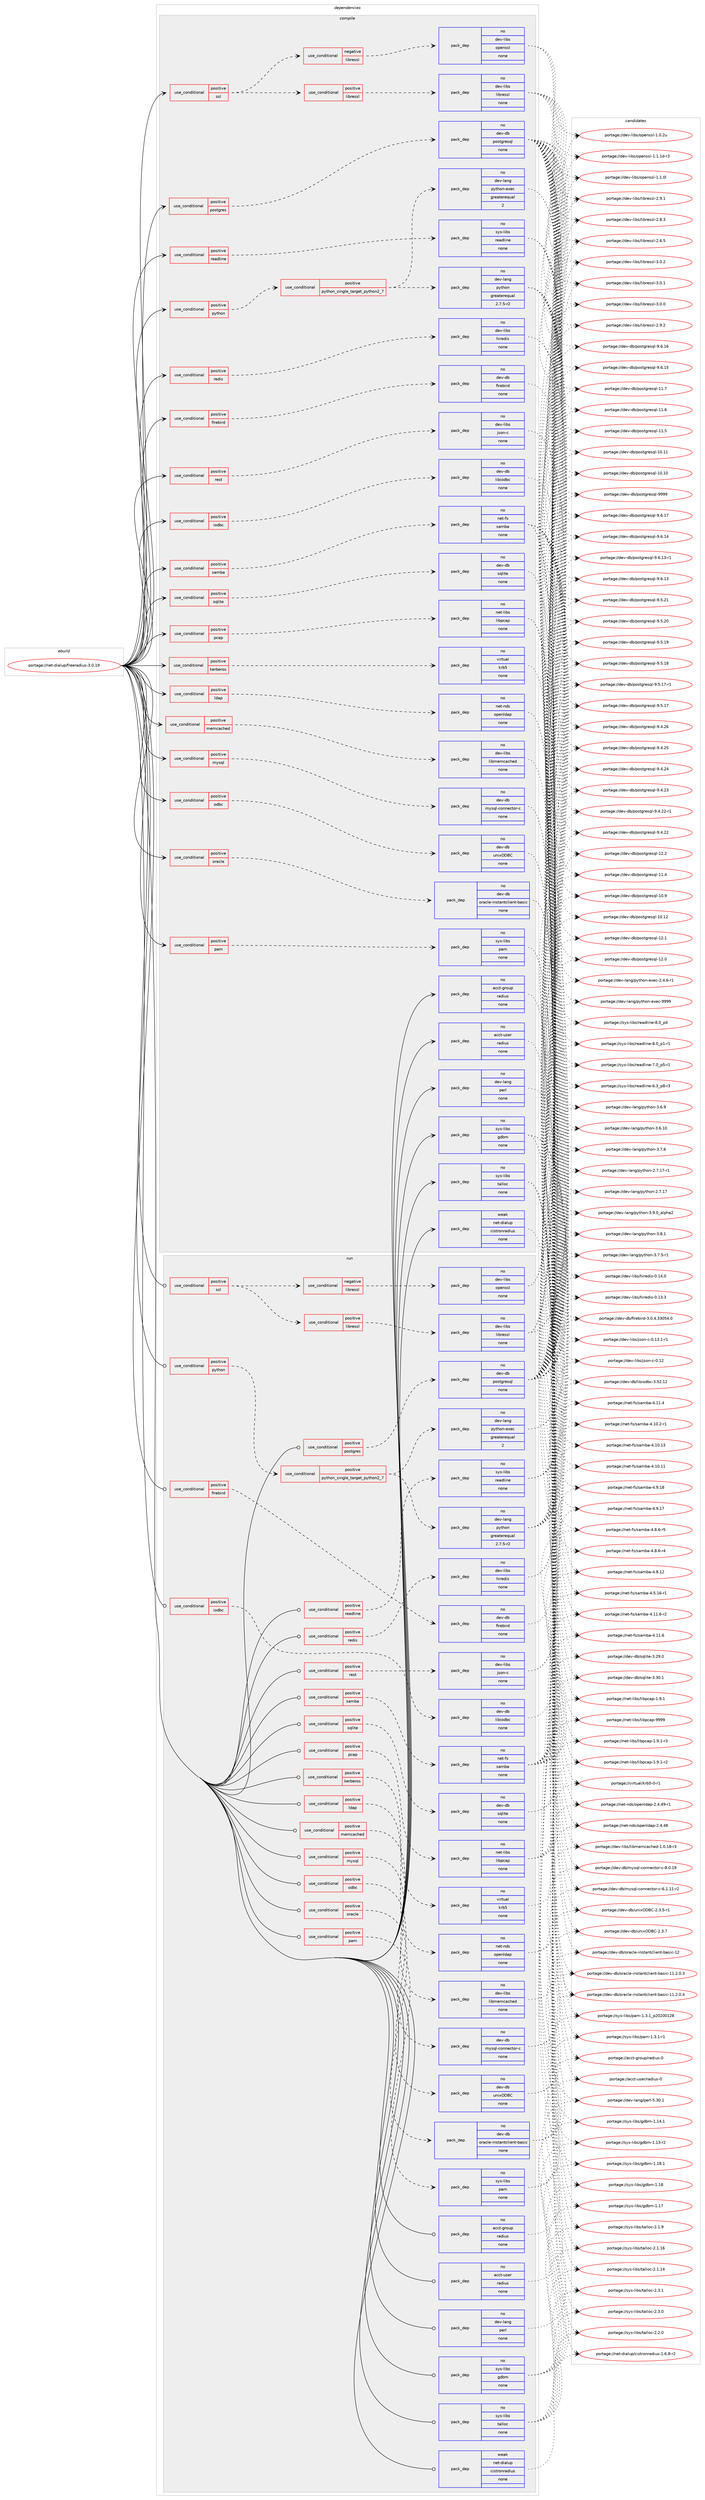 digraph prolog {

# *************
# Graph options
# *************

newrank=true;
concentrate=true;
compound=true;
graph [rankdir=LR,fontname=Helvetica,fontsize=10,ranksep=1.5];#, ranksep=2.5, nodesep=0.2];
edge  [arrowhead=vee];
node  [fontname=Helvetica,fontsize=10];

# **********
# The ebuild
# **********

subgraph cluster_leftcol {
color=gray;
rank=same;
label=<<i>ebuild</i>>;
id [label="portage://net-dialup/freeradius-3.0.19", color=red, width=4, href="../net-dialup/freeradius-3.0.19.svg"];
}

# ****************
# The dependencies
# ****************

subgraph cluster_midcol {
color=gray;
label=<<i>dependencies</i>>;
subgraph cluster_compile {
fillcolor="#eeeeee";
style=filled;
label=<<i>compile</i>>;
subgraph cond32965 {
dependency148471 [label=<<TABLE BORDER="0" CELLBORDER="1" CELLSPACING="0" CELLPADDING="4"><TR><TD ROWSPAN="3" CELLPADDING="10">use_conditional</TD></TR><TR><TD>positive</TD></TR><TR><TD>firebird</TD></TR></TABLE>>, shape=none, color=red];
subgraph pack113061 {
dependency148472 [label=<<TABLE BORDER="0" CELLBORDER="1" CELLSPACING="0" CELLPADDING="4" WIDTH="220"><TR><TD ROWSPAN="6" CELLPADDING="30">pack_dep</TD></TR><TR><TD WIDTH="110">no</TD></TR><TR><TD>dev-db</TD></TR><TR><TD>firebird</TD></TR><TR><TD>none</TD></TR><TR><TD></TD></TR></TABLE>>, shape=none, color=blue];
}
dependency148471:e -> dependency148472:w [weight=20,style="dashed",arrowhead="vee"];
}
id:e -> dependency148471:w [weight=20,style="solid",arrowhead="vee"];
subgraph cond32966 {
dependency148473 [label=<<TABLE BORDER="0" CELLBORDER="1" CELLSPACING="0" CELLPADDING="4"><TR><TD ROWSPAN="3" CELLPADDING="10">use_conditional</TD></TR><TR><TD>positive</TD></TR><TR><TD>iodbc</TD></TR></TABLE>>, shape=none, color=red];
subgraph pack113062 {
dependency148474 [label=<<TABLE BORDER="0" CELLBORDER="1" CELLSPACING="0" CELLPADDING="4" WIDTH="220"><TR><TD ROWSPAN="6" CELLPADDING="30">pack_dep</TD></TR><TR><TD WIDTH="110">no</TD></TR><TR><TD>dev-db</TD></TR><TR><TD>libiodbc</TD></TR><TR><TD>none</TD></TR><TR><TD></TD></TR></TABLE>>, shape=none, color=blue];
}
dependency148473:e -> dependency148474:w [weight=20,style="dashed",arrowhead="vee"];
}
id:e -> dependency148473:w [weight=20,style="solid",arrowhead="vee"];
subgraph cond32967 {
dependency148475 [label=<<TABLE BORDER="0" CELLBORDER="1" CELLSPACING="0" CELLPADDING="4"><TR><TD ROWSPAN="3" CELLPADDING="10">use_conditional</TD></TR><TR><TD>positive</TD></TR><TR><TD>kerberos</TD></TR></TABLE>>, shape=none, color=red];
subgraph pack113063 {
dependency148476 [label=<<TABLE BORDER="0" CELLBORDER="1" CELLSPACING="0" CELLPADDING="4" WIDTH="220"><TR><TD ROWSPAN="6" CELLPADDING="30">pack_dep</TD></TR><TR><TD WIDTH="110">no</TD></TR><TR><TD>virtual</TD></TR><TR><TD>krb5</TD></TR><TR><TD>none</TD></TR><TR><TD></TD></TR></TABLE>>, shape=none, color=blue];
}
dependency148475:e -> dependency148476:w [weight=20,style="dashed",arrowhead="vee"];
}
id:e -> dependency148475:w [weight=20,style="solid",arrowhead="vee"];
subgraph cond32968 {
dependency148477 [label=<<TABLE BORDER="0" CELLBORDER="1" CELLSPACING="0" CELLPADDING="4"><TR><TD ROWSPAN="3" CELLPADDING="10">use_conditional</TD></TR><TR><TD>positive</TD></TR><TR><TD>ldap</TD></TR></TABLE>>, shape=none, color=red];
subgraph pack113064 {
dependency148478 [label=<<TABLE BORDER="0" CELLBORDER="1" CELLSPACING="0" CELLPADDING="4" WIDTH="220"><TR><TD ROWSPAN="6" CELLPADDING="30">pack_dep</TD></TR><TR><TD WIDTH="110">no</TD></TR><TR><TD>net-nds</TD></TR><TR><TD>openldap</TD></TR><TR><TD>none</TD></TR><TR><TD></TD></TR></TABLE>>, shape=none, color=blue];
}
dependency148477:e -> dependency148478:w [weight=20,style="dashed",arrowhead="vee"];
}
id:e -> dependency148477:w [weight=20,style="solid",arrowhead="vee"];
subgraph cond32969 {
dependency148479 [label=<<TABLE BORDER="0" CELLBORDER="1" CELLSPACING="0" CELLPADDING="4"><TR><TD ROWSPAN="3" CELLPADDING="10">use_conditional</TD></TR><TR><TD>positive</TD></TR><TR><TD>memcached</TD></TR></TABLE>>, shape=none, color=red];
subgraph pack113065 {
dependency148480 [label=<<TABLE BORDER="0" CELLBORDER="1" CELLSPACING="0" CELLPADDING="4" WIDTH="220"><TR><TD ROWSPAN="6" CELLPADDING="30">pack_dep</TD></TR><TR><TD WIDTH="110">no</TD></TR><TR><TD>dev-libs</TD></TR><TR><TD>libmemcached</TD></TR><TR><TD>none</TD></TR><TR><TD></TD></TR></TABLE>>, shape=none, color=blue];
}
dependency148479:e -> dependency148480:w [weight=20,style="dashed",arrowhead="vee"];
}
id:e -> dependency148479:w [weight=20,style="solid",arrowhead="vee"];
subgraph cond32970 {
dependency148481 [label=<<TABLE BORDER="0" CELLBORDER="1" CELLSPACING="0" CELLPADDING="4"><TR><TD ROWSPAN="3" CELLPADDING="10">use_conditional</TD></TR><TR><TD>positive</TD></TR><TR><TD>mysql</TD></TR></TABLE>>, shape=none, color=red];
subgraph pack113066 {
dependency148482 [label=<<TABLE BORDER="0" CELLBORDER="1" CELLSPACING="0" CELLPADDING="4" WIDTH="220"><TR><TD ROWSPAN="6" CELLPADDING="30">pack_dep</TD></TR><TR><TD WIDTH="110">no</TD></TR><TR><TD>dev-db</TD></TR><TR><TD>mysql-connector-c</TD></TR><TR><TD>none</TD></TR><TR><TD></TD></TR></TABLE>>, shape=none, color=blue];
}
dependency148481:e -> dependency148482:w [weight=20,style="dashed",arrowhead="vee"];
}
id:e -> dependency148481:w [weight=20,style="solid",arrowhead="vee"];
subgraph cond32971 {
dependency148483 [label=<<TABLE BORDER="0" CELLBORDER="1" CELLSPACING="0" CELLPADDING="4"><TR><TD ROWSPAN="3" CELLPADDING="10">use_conditional</TD></TR><TR><TD>positive</TD></TR><TR><TD>odbc</TD></TR></TABLE>>, shape=none, color=red];
subgraph pack113067 {
dependency148484 [label=<<TABLE BORDER="0" CELLBORDER="1" CELLSPACING="0" CELLPADDING="4" WIDTH="220"><TR><TD ROWSPAN="6" CELLPADDING="30">pack_dep</TD></TR><TR><TD WIDTH="110">no</TD></TR><TR><TD>dev-db</TD></TR><TR><TD>unixODBC</TD></TR><TR><TD>none</TD></TR><TR><TD></TD></TR></TABLE>>, shape=none, color=blue];
}
dependency148483:e -> dependency148484:w [weight=20,style="dashed",arrowhead="vee"];
}
id:e -> dependency148483:w [weight=20,style="solid",arrowhead="vee"];
subgraph cond32972 {
dependency148485 [label=<<TABLE BORDER="0" CELLBORDER="1" CELLSPACING="0" CELLPADDING="4"><TR><TD ROWSPAN="3" CELLPADDING="10">use_conditional</TD></TR><TR><TD>positive</TD></TR><TR><TD>oracle</TD></TR></TABLE>>, shape=none, color=red];
subgraph pack113068 {
dependency148486 [label=<<TABLE BORDER="0" CELLBORDER="1" CELLSPACING="0" CELLPADDING="4" WIDTH="220"><TR><TD ROWSPAN="6" CELLPADDING="30">pack_dep</TD></TR><TR><TD WIDTH="110">no</TD></TR><TR><TD>dev-db</TD></TR><TR><TD>oracle-instantclient-basic</TD></TR><TR><TD>none</TD></TR><TR><TD></TD></TR></TABLE>>, shape=none, color=blue];
}
dependency148485:e -> dependency148486:w [weight=20,style="dashed",arrowhead="vee"];
}
id:e -> dependency148485:w [weight=20,style="solid",arrowhead="vee"];
subgraph cond32973 {
dependency148487 [label=<<TABLE BORDER="0" CELLBORDER="1" CELLSPACING="0" CELLPADDING="4"><TR><TD ROWSPAN="3" CELLPADDING="10">use_conditional</TD></TR><TR><TD>positive</TD></TR><TR><TD>pam</TD></TR></TABLE>>, shape=none, color=red];
subgraph pack113069 {
dependency148488 [label=<<TABLE BORDER="0" CELLBORDER="1" CELLSPACING="0" CELLPADDING="4" WIDTH="220"><TR><TD ROWSPAN="6" CELLPADDING="30">pack_dep</TD></TR><TR><TD WIDTH="110">no</TD></TR><TR><TD>sys-libs</TD></TR><TR><TD>pam</TD></TR><TR><TD>none</TD></TR><TR><TD></TD></TR></TABLE>>, shape=none, color=blue];
}
dependency148487:e -> dependency148488:w [weight=20,style="dashed",arrowhead="vee"];
}
id:e -> dependency148487:w [weight=20,style="solid",arrowhead="vee"];
subgraph cond32974 {
dependency148489 [label=<<TABLE BORDER="0" CELLBORDER="1" CELLSPACING="0" CELLPADDING="4"><TR><TD ROWSPAN="3" CELLPADDING="10">use_conditional</TD></TR><TR><TD>positive</TD></TR><TR><TD>pcap</TD></TR></TABLE>>, shape=none, color=red];
subgraph pack113070 {
dependency148490 [label=<<TABLE BORDER="0" CELLBORDER="1" CELLSPACING="0" CELLPADDING="4" WIDTH="220"><TR><TD ROWSPAN="6" CELLPADDING="30">pack_dep</TD></TR><TR><TD WIDTH="110">no</TD></TR><TR><TD>net-libs</TD></TR><TR><TD>libpcap</TD></TR><TR><TD>none</TD></TR><TR><TD></TD></TR></TABLE>>, shape=none, color=blue];
}
dependency148489:e -> dependency148490:w [weight=20,style="dashed",arrowhead="vee"];
}
id:e -> dependency148489:w [weight=20,style="solid",arrowhead="vee"];
subgraph cond32975 {
dependency148491 [label=<<TABLE BORDER="0" CELLBORDER="1" CELLSPACING="0" CELLPADDING="4"><TR><TD ROWSPAN="3" CELLPADDING="10">use_conditional</TD></TR><TR><TD>positive</TD></TR><TR><TD>postgres</TD></TR></TABLE>>, shape=none, color=red];
subgraph pack113071 {
dependency148492 [label=<<TABLE BORDER="0" CELLBORDER="1" CELLSPACING="0" CELLPADDING="4" WIDTH="220"><TR><TD ROWSPAN="6" CELLPADDING="30">pack_dep</TD></TR><TR><TD WIDTH="110">no</TD></TR><TR><TD>dev-db</TD></TR><TR><TD>postgresql</TD></TR><TR><TD>none</TD></TR><TR><TD></TD></TR></TABLE>>, shape=none, color=blue];
}
dependency148491:e -> dependency148492:w [weight=20,style="dashed",arrowhead="vee"];
}
id:e -> dependency148491:w [weight=20,style="solid",arrowhead="vee"];
subgraph cond32976 {
dependency148493 [label=<<TABLE BORDER="0" CELLBORDER="1" CELLSPACING="0" CELLPADDING="4"><TR><TD ROWSPAN="3" CELLPADDING="10">use_conditional</TD></TR><TR><TD>positive</TD></TR><TR><TD>python</TD></TR></TABLE>>, shape=none, color=red];
subgraph cond32977 {
dependency148494 [label=<<TABLE BORDER="0" CELLBORDER="1" CELLSPACING="0" CELLPADDING="4"><TR><TD ROWSPAN="3" CELLPADDING="10">use_conditional</TD></TR><TR><TD>positive</TD></TR><TR><TD>python_single_target_python2_7</TD></TR></TABLE>>, shape=none, color=red];
subgraph pack113072 {
dependency148495 [label=<<TABLE BORDER="0" CELLBORDER="1" CELLSPACING="0" CELLPADDING="4" WIDTH="220"><TR><TD ROWSPAN="6" CELLPADDING="30">pack_dep</TD></TR><TR><TD WIDTH="110">no</TD></TR><TR><TD>dev-lang</TD></TR><TR><TD>python</TD></TR><TR><TD>greaterequal</TD></TR><TR><TD>2.7.5-r2</TD></TR></TABLE>>, shape=none, color=blue];
}
dependency148494:e -> dependency148495:w [weight=20,style="dashed",arrowhead="vee"];
subgraph pack113073 {
dependency148496 [label=<<TABLE BORDER="0" CELLBORDER="1" CELLSPACING="0" CELLPADDING="4" WIDTH="220"><TR><TD ROWSPAN="6" CELLPADDING="30">pack_dep</TD></TR><TR><TD WIDTH="110">no</TD></TR><TR><TD>dev-lang</TD></TR><TR><TD>python-exec</TD></TR><TR><TD>greaterequal</TD></TR><TR><TD>2</TD></TR></TABLE>>, shape=none, color=blue];
}
dependency148494:e -> dependency148496:w [weight=20,style="dashed",arrowhead="vee"];
}
dependency148493:e -> dependency148494:w [weight=20,style="dashed",arrowhead="vee"];
}
id:e -> dependency148493:w [weight=20,style="solid",arrowhead="vee"];
subgraph cond32978 {
dependency148497 [label=<<TABLE BORDER="0" CELLBORDER="1" CELLSPACING="0" CELLPADDING="4"><TR><TD ROWSPAN="3" CELLPADDING="10">use_conditional</TD></TR><TR><TD>positive</TD></TR><TR><TD>readline</TD></TR></TABLE>>, shape=none, color=red];
subgraph pack113074 {
dependency148498 [label=<<TABLE BORDER="0" CELLBORDER="1" CELLSPACING="0" CELLPADDING="4" WIDTH="220"><TR><TD ROWSPAN="6" CELLPADDING="30">pack_dep</TD></TR><TR><TD WIDTH="110">no</TD></TR><TR><TD>sys-libs</TD></TR><TR><TD>readline</TD></TR><TR><TD>none</TD></TR><TR><TD></TD></TR></TABLE>>, shape=none, color=blue];
}
dependency148497:e -> dependency148498:w [weight=20,style="dashed",arrowhead="vee"];
}
id:e -> dependency148497:w [weight=20,style="solid",arrowhead="vee"];
subgraph cond32979 {
dependency148499 [label=<<TABLE BORDER="0" CELLBORDER="1" CELLSPACING="0" CELLPADDING="4"><TR><TD ROWSPAN="3" CELLPADDING="10">use_conditional</TD></TR><TR><TD>positive</TD></TR><TR><TD>redis</TD></TR></TABLE>>, shape=none, color=red];
subgraph pack113075 {
dependency148500 [label=<<TABLE BORDER="0" CELLBORDER="1" CELLSPACING="0" CELLPADDING="4" WIDTH="220"><TR><TD ROWSPAN="6" CELLPADDING="30">pack_dep</TD></TR><TR><TD WIDTH="110">no</TD></TR><TR><TD>dev-libs</TD></TR><TR><TD>hiredis</TD></TR><TR><TD>none</TD></TR><TR><TD></TD></TR></TABLE>>, shape=none, color=blue];
}
dependency148499:e -> dependency148500:w [weight=20,style="dashed",arrowhead="vee"];
}
id:e -> dependency148499:w [weight=20,style="solid",arrowhead="vee"];
subgraph cond32980 {
dependency148501 [label=<<TABLE BORDER="0" CELLBORDER="1" CELLSPACING="0" CELLPADDING="4"><TR><TD ROWSPAN="3" CELLPADDING="10">use_conditional</TD></TR><TR><TD>positive</TD></TR><TR><TD>rest</TD></TR></TABLE>>, shape=none, color=red];
subgraph pack113076 {
dependency148502 [label=<<TABLE BORDER="0" CELLBORDER="1" CELLSPACING="0" CELLPADDING="4" WIDTH="220"><TR><TD ROWSPAN="6" CELLPADDING="30">pack_dep</TD></TR><TR><TD WIDTH="110">no</TD></TR><TR><TD>dev-libs</TD></TR><TR><TD>json-c</TD></TR><TR><TD>none</TD></TR><TR><TD></TD></TR></TABLE>>, shape=none, color=blue];
}
dependency148501:e -> dependency148502:w [weight=20,style="dashed",arrowhead="vee"];
}
id:e -> dependency148501:w [weight=20,style="solid",arrowhead="vee"];
subgraph cond32981 {
dependency148503 [label=<<TABLE BORDER="0" CELLBORDER="1" CELLSPACING="0" CELLPADDING="4"><TR><TD ROWSPAN="3" CELLPADDING="10">use_conditional</TD></TR><TR><TD>positive</TD></TR><TR><TD>samba</TD></TR></TABLE>>, shape=none, color=red];
subgraph pack113077 {
dependency148504 [label=<<TABLE BORDER="0" CELLBORDER="1" CELLSPACING="0" CELLPADDING="4" WIDTH="220"><TR><TD ROWSPAN="6" CELLPADDING="30">pack_dep</TD></TR><TR><TD WIDTH="110">no</TD></TR><TR><TD>net-fs</TD></TR><TR><TD>samba</TD></TR><TR><TD>none</TD></TR><TR><TD></TD></TR></TABLE>>, shape=none, color=blue];
}
dependency148503:e -> dependency148504:w [weight=20,style="dashed",arrowhead="vee"];
}
id:e -> dependency148503:w [weight=20,style="solid",arrowhead="vee"];
subgraph cond32982 {
dependency148505 [label=<<TABLE BORDER="0" CELLBORDER="1" CELLSPACING="0" CELLPADDING="4"><TR><TD ROWSPAN="3" CELLPADDING="10">use_conditional</TD></TR><TR><TD>positive</TD></TR><TR><TD>sqlite</TD></TR></TABLE>>, shape=none, color=red];
subgraph pack113078 {
dependency148506 [label=<<TABLE BORDER="0" CELLBORDER="1" CELLSPACING="0" CELLPADDING="4" WIDTH="220"><TR><TD ROWSPAN="6" CELLPADDING="30">pack_dep</TD></TR><TR><TD WIDTH="110">no</TD></TR><TR><TD>dev-db</TD></TR><TR><TD>sqlite</TD></TR><TR><TD>none</TD></TR><TR><TD></TD></TR></TABLE>>, shape=none, color=blue];
}
dependency148505:e -> dependency148506:w [weight=20,style="dashed",arrowhead="vee"];
}
id:e -> dependency148505:w [weight=20,style="solid",arrowhead="vee"];
subgraph cond32983 {
dependency148507 [label=<<TABLE BORDER="0" CELLBORDER="1" CELLSPACING="0" CELLPADDING="4"><TR><TD ROWSPAN="3" CELLPADDING="10">use_conditional</TD></TR><TR><TD>positive</TD></TR><TR><TD>ssl</TD></TR></TABLE>>, shape=none, color=red];
subgraph cond32984 {
dependency148508 [label=<<TABLE BORDER="0" CELLBORDER="1" CELLSPACING="0" CELLPADDING="4"><TR><TD ROWSPAN="3" CELLPADDING="10">use_conditional</TD></TR><TR><TD>negative</TD></TR><TR><TD>libressl</TD></TR></TABLE>>, shape=none, color=red];
subgraph pack113079 {
dependency148509 [label=<<TABLE BORDER="0" CELLBORDER="1" CELLSPACING="0" CELLPADDING="4" WIDTH="220"><TR><TD ROWSPAN="6" CELLPADDING="30">pack_dep</TD></TR><TR><TD WIDTH="110">no</TD></TR><TR><TD>dev-libs</TD></TR><TR><TD>openssl</TD></TR><TR><TD>none</TD></TR><TR><TD></TD></TR></TABLE>>, shape=none, color=blue];
}
dependency148508:e -> dependency148509:w [weight=20,style="dashed",arrowhead="vee"];
}
dependency148507:e -> dependency148508:w [weight=20,style="dashed",arrowhead="vee"];
subgraph cond32985 {
dependency148510 [label=<<TABLE BORDER="0" CELLBORDER="1" CELLSPACING="0" CELLPADDING="4"><TR><TD ROWSPAN="3" CELLPADDING="10">use_conditional</TD></TR><TR><TD>positive</TD></TR><TR><TD>libressl</TD></TR></TABLE>>, shape=none, color=red];
subgraph pack113080 {
dependency148511 [label=<<TABLE BORDER="0" CELLBORDER="1" CELLSPACING="0" CELLPADDING="4" WIDTH="220"><TR><TD ROWSPAN="6" CELLPADDING="30">pack_dep</TD></TR><TR><TD WIDTH="110">no</TD></TR><TR><TD>dev-libs</TD></TR><TR><TD>libressl</TD></TR><TR><TD>none</TD></TR><TR><TD></TD></TR></TABLE>>, shape=none, color=blue];
}
dependency148510:e -> dependency148511:w [weight=20,style="dashed",arrowhead="vee"];
}
dependency148507:e -> dependency148510:w [weight=20,style="dashed",arrowhead="vee"];
}
id:e -> dependency148507:w [weight=20,style="solid",arrowhead="vee"];
subgraph pack113081 {
dependency148512 [label=<<TABLE BORDER="0" CELLBORDER="1" CELLSPACING="0" CELLPADDING="4" WIDTH="220"><TR><TD ROWSPAN="6" CELLPADDING="30">pack_dep</TD></TR><TR><TD WIDTH="110">no</TD></TR><TR><TD>acct-group</TD></TR><TR><TD>radius</TD></TR><TR><TD>none</TD></TR><TR><TD></TD></TR></TABLE>>, shape=none, color=blue];
}
id:e -> dependency148512:w [weight=20,style="solid",arrowhead="vee"];
subgraph pack113082 {
dependency148513 [label=<<TABLE BORDER="0" CELLBORDER="1" CELLSPACING="0" CELLPADDING="4" WIDTH="220"><TR><TD ROWSPAN="6" CELLPADDING="30">pack_dep</TD></TR><TR><TD WIDTH="110">no</TD></TR><TR><TD>acct-user</TD></TR><TR><TD>radius</TD></TR><TR><TD>none</TD></TR><TR><TD></TD></TR></TABLE>>, shape=none, color=blue];
}
id:e -> dependency148513:w [weight=20,style="solid",arrowhead="vee"];
subgraph pack113083 {
dependency148514 [label=<<TABLE BORDER="0" CELLBORDER="1" CELLSPACING="0" CELLPADDING="4" WIDTH="220"><TR><TD ROWSPAN="6" CELLPADDING="30">pack_dep</TD></TR><TR><TD WIDTH="110">no</TD></TR><TR><TD>dev-lang</TD></TR><TR><TD>perl</TD></TR><TR><TD>none</TD></TR><TR><TD></TD></TR></TABLE>>, shape=none, color=blue];
}
id:e -> dependency148514:w [weight=20,style="solid",arrowhead="vee"];
subgraph pack113084 {
dependency148515 [label=<<TABLE BORDER="0" CELLBORDER="1" CELLSPACING="0" CELLPADDING="4" WIDTH="220"><TR><TD ROWSPAN="6" CELLPADDING="30">pack_dep</TD></TR><TR><TD WIDTH="110">no</TD></TR><TR><TD>sys-libs</TD></TR><TR><TD>gdbm</TD></TR><TR><TD>none</TD></TR><TR><TD></TD></TR></TABLE>>, shape=none, color=blue];
}
id:e -> dependency148515:w [weight=20,style="solid",arrowhead="vee"];
subgraph pack113085 {
dependency148516 [label=<<TABLE BORDER="0" CELLBORDER="1" CELLSPACING="0" CELLPADDING="4" WIDTH="220"><TR><TD ROWSPAN="6" CELLPADDING="30">pack_dep</TD></TR><TR><TD WIDTH="110">no</TD></TR><TR><TD>sys-libs</TD></TR><TR><TD>talloc</TD></TR><TR><TD>none</TD></TR><TR><TD></TD></TR></TABLE>>, shape=none, color=blue];
}
id:e -> dependency148516:w [weight=20,style="solid",arrowhead="vee"];
subgraph pack113086 {
dependency148517 [label=<<TABLE BORDER="0" CELLBORDER="1" CELLSPACING="0" CELLPADDING="4" WIDTH="220"><TR><TD ROWSPAN="6" CELLPADDING="30">pack_dep</TD></TR><TR><TD WIDTH="110">weak</TD></TR><TR><TD>net-dialup</TD></TR><TR><TD>cistronradius</TD></TR><TR><TD>none</TD></TR><TR><TD></TD></TR></TABLE>>, shape=none, color=blue];
}
id:e -> dependency148517:w [weight=20,style="solid",arrowhead="vee"];
}
subgraph cluster_compileandrun {
fillcolor="#eeeeee";
style=filled;
label=<<i>compile and run</i>>;
}
subgraph cluster_run {
fillcolor="#eeeeee";
style=filled;
label=<<i>run</i>>;
subgraph cond32986 {
dependency148518 [label=<<TABLE BORDER="0" CELLBORDER="1" CELLSPACING="0" CELLPADDING="4"><TR><TD ROWSPAN="3" CELLPADDING="10">use_conditional</TD></TR><TR><TD>positive</TD></TR><TR><TD>firebird</TD></TR></TABLE>>, shape=none, color=red];
subgraph pack113087 {
dependency148519 [label=<<TABLE BORDER="0" CELLBORDER="1" CELLSPACING="0" CELLPADDING="4" WIDTH="220"><TR><TD ROWSPAN="6" CELLPADDING="30">pack_dep</TD></TR><TR><TD WIDTH="110">no</TD></TR><TR><TD>dev-db</TD></TR><TR><TD>firebird</TD></TR><TR><TD>none</TD></TR><TR><TD></TD></TR></TABLE>>, shape=none, color=blue];
}
dependency148518:e -> dependency148519:w [weight=20,style="dashed",arrowhead="vee"];
}
id:e -> dependency148518:w [weight=20,style="solid",arrowhead="odot"];
subgraph cond32987 {
dependency148520 [label=<<TABLE BORDER="0" CELLBORDER="1" CELLSPACING="0" CELLPADDING="4"><TR><TD ROWSPAN="3" CELLPADDING="10">use_conditional</TD></TR><TR><TD>positive</TD></TR><TR><TD>iodbc</TD></TR></TABLE>>, shape=none, color=red];
subgraph pack113088 {
dependency148521 [label=<<TABLE BORDER="0" CELLBORDER="1" CELLSPACING="0" CELLPADDING="4" WIDTH="220"><TR><TD ROWSPAN="6" CELLPADDING="30">pack_dep</TD></TR><TR><TD WIDTH="110">no</TD></TR><TR><TD>dev-db</TD></TR><TR><TD>libiodbc</TD></TR><TR><TD>none</TD></TR><TR><TD></TD></TR></TABLE>>, shape=none, color=blue];
}
dependency148520:e -> dependency148521:w [weight=20,style="dashed",arrowhead="vee"];
}
id:e -> dependency148520:w [weight=20,style="solid",arrowhead="odot"];
subgraph cond32988 {
dependency148522 [label=<<TABLE BORDER="0" CELLBORDER="1" CELLSPACING="0" CELLPADDING="4"><TR><TD ROWSPAN="3" CELLPADDING="10">use_conditional</TD></TR><TR><TD>positive</TD></TR><TR><TD>kerberos</TD></TR></TABLE>>, shape=none, color=red];
subgraph pack113089 {
dependency148523 [label=<<TABLE BORDER="0" CELLBORDER="1" CELLSPACING="0" CELLPADDING="4" WIDTH="220"><TR><TD ROWSPAN="6" CELLPADDING="30">pack_dep</TD></TR><TR><TD WIDTH="110">no</TD></TR><TR><TD>virtual</TD></TR><TR><TD>krb5</TD></TR><TR><TD>none</TD></TR><TR><TD></TD></TR></TABLE>>, shape=none, color=blue];
}
dependency148522:e -> dependency148523:w [weight=20,style="dashed",arrowhead="vee"];
}
id:e -> dependency148522:w [weight=20,style="solid",arrowhead="odot"];
subgraph cond32989 {
dependency148524 [label=<<TABLE BORDER="0" CELLBORDER="1" CELLSPACING="0" CELLPADDING="4"><TR><TD ROWSPAN="3" CELLPADDING="10">use_conditional</TD></TR><TR><TD>positive</TD></TR><TR><TD>ldap</TD></TR></TABLE>>, shape=none, color=red];
subgraph pack113090 {
dependency148525 [label=<<TABLE BORDER="0" CELLBORDER="1" CELLSPACING="0" CELLPADDING="4" WIDTH="220"><TR><TD ROWSPAN="6" CELLPADDING="30">pack_dep</TD></TR><TR><TD WIDTH="110">no</TD></TR><TR><TD>net-nds</TD></TR><TR><TD>openldap</TD></TR><TR><TD>none</TD></TR><TR><TD></TD></TR></TABLE>>, shape=none, color=blue];
}
dependency148524:e -> dependency148525:w [weight=20,style="dashed",arrowhead="vee"];
}
id:e -> dependency148524:w [weight=20,style="solid",arrowhead="odot"];
subgraph cond32990 {
dependency148526 [label=<<TABLE BORDER="0" CELLBORDER="1" CELLSPACING="0" CELLPADDING="4"><TR><TD ROWSPAN="3" CELLPADDING="10">use_conditional</TD></TR><TR><TD>positive</TD></TR><TR><TD>memcached</TD></TR></TABLE>>, shape=none, color=red];
subgraph pack113091 {
dependency148527 [label=<<TABLE BORDER="0" CELLBORDER="1" CELLSPACING="0" CELLPADDING="4" WIDTH="220"><TR><TD ROWSPAN="6" CELLPADDING="30">pack_dep</TD></TR><TR><TD WIDTH="110">no</TD></TR><TR><TD>dev-libs</TD></TR><TR><TD>libmemcached</TD></TR><TR><TD>none</TD></TR><TR><TD></TD></TR></TABLE>>, shape=none, color=blue];
}
dependency148526:e -> dependency148527:w [weight=20,style="dashed",arrowhead="vee"];
}
id:e -> dependency148526:w [weight=20,style="solid",arrowhead="odot"];
subgraph cond32991 {
dependency148528 [label=<<TABLE BORDER="0" CELLBORDER="1" CELLSPACING="0" CELLPADDING="4"><TR><TD ROWSPAN="3" CELLPADDING="10">use_conditional</TD></TR><TR><TD>positive</TD></TR><TR><TD>mysql</TD></TR></TABLE>>, shape=none, color=red];
subgraph pack113092 {
dependency148529 [label=<<TABLE BORDER="0" CELLBORDER="1" CELLSPACING="0" CELLPADDING="4" WIDTH="220"><TR><TD ROWSPAN="6" CELLPADDING="30">pack_dep</TD></TR><TR><TD WIDTH="110">no</TD></TR><TR><TD>dev-db</TD></TR><TR><TD>mysql-connector-c</TD></TR><TR><TD>none</TD></TR><TR><TD></TD></TR></TABLE>>, shape=none, color=blue];
}
dependency148528:e -> dependency148529:w [weight=20,style="dashed",arrowhead="vee"];
}
id:e -> dependency148528:w [weight=20,style="solid",arrowhead="odot"];
subgraph cond32992 {
dependency148530 [label=<<TABLE BORDER="0" CELLBORDER="1" CELLSPACING="0" CELLPADDING="4"><TR><TD ROWSPAN="3" CELLPADDING="10">use_conditional</TD></TR><TR><TD>positive</TD></TR><TR><TD>odbc</TD></TR></TABLE>>, shape=none, color=red];
subgraph pack113093 {
dependency148531 [label=<<TABLE BORDER="0" CELLBORDER="1" CELLSPACING="0" CELLPADDING="4" WIDTH="220"><TR><TD ROWSPAN="6" CELLPADDING="30">pack_dep</TD></TR><TR><TD WIDTH="110">no</TD></TR><TR><TD>dev-db</TD></TR><TR><TD>unixODBC</TD></TR><TR><TD>none</TD></TR><TR><TD></TD></TR></TABLE>>, shape=none, color=blue];
}
dependency148530:e -> dependency148531:w [weight=20,style="dashed",arrowhead="vee"];
}
id:e -> dependency148530:w [weight=20,style="solid",arrowhead="odot"];
subgraph cond32993 {
dependency148532 [label=<<TABLE BORDER="0" CELLBORDER="1" CELLSPACING="0" CELLPADDING="4"><TR><TD ROWSPAN="3" CELLPADDING="10">use_conditional</TD></TR><TR><TD>positive</TD></TR><TR><TD>oracle</TD></TR></TABLE>>, shape=none, color=red];
subgraph pack113094 {
dependency148533 [label=<<TABLE BORDER="0" CELLBORDER="1" CELLSPACING="0" CELLPADDING="4" WIDTH="220"><TR><TD ROWSPAN="6" CELLPADDING="30">pack_dep</TD></TR><TR><TD WIDTH="110">no</TD></TR><TR><TD>dev-db</TD></TR><TR><TD>oracle-instantclient-basic</TD></TR><TR><TD>none</TD></TR><TR><TD></TD></TR></TABLE>>, shape=none, color=blue];
}
dependency148532:e -> dependency148533:w [weight=20,style="dashed",arrowhead="vee"];
}
id:e -> dependency148532:w [weight=20,style="solid",arrowhead="odot"];
subgraph cond32994 {
dependency148534 [label=<<TABLE BORDER="0" CELLBORDER="1" CELLSPACING="0" CELLPADDING="4"><TR><TD ROWSPAN="3" CELLPADDING="10">use_conditional</TD></TR><TR><TD>positive</TD></TR><TR><TD>pam</TD></TR></TABLE>>, shape=none, color=red];
subgraph pack113095 {
dependency148535 [label=<<TABLE BORDER="0" CELLBORDER="1" CELLSPACING="0" CELLPADDING="4" WIDTH="220"><TR><TD ROWSPAN="6" CELLPADDING="30">pack_dep</TD></TR><TR><TD WIDTH="110">no</TD></TR><TR><TD>sys-libs</TD></TR><TR><TD>pam</TD></TR><TR><TD>none</TD></TR><TR><TD></TD></TR></TABLE>>, shape=none, color=blue];
}
dependency148534:e -> dependency148535:w [weight=20,style="dashed",arrowhead="vee"];
}
id:e -> dependency148534:w [weight=20,style="solid",arrowhead="odot"];
subgraph cond32995 {
dependency148536 [label=<<TABLE BORDER="0" CELLBORDER="1" CELLSPACING="0" CELLPADDING="4"><TR><TD ROWSPAN="3" CELLPADDING="10">use_conditional</TD></TR><TR><TD>positive</TD></TR><TR><TD>pcap</TD></TR></TABLE>>, shape=none, color=red];
subgraph pack113096 {
dependency148537 [label=<<TABLE BORDER="0" CELLBORDER="1" CELLSPACING="0" CELLPADDING="4" WIDTH="220"><TR><TD ROWSPAN="6" CELLPADDING="30">pack_dep</TD></TR><TR><TD WIDTH="110">no</TD></TR><TR><TD>net-libs</TD></TR><TR><TD>libpcap</TD></TR><TR><TD>none</TD></TR><TR><TD></TD></TR></TABLE>>, shape=none, color=blue];
}
dependency148536:e -> dependency148537:w [weight=20,style="dashed",arrowhead="vee"];
}
id:e -> dependency148536:w [weight=20,style="solid",arrowhead="odot"];
subgraph cond32996 {
dependency148538 [label=<<TABLE BORDER="0" CELLBORDER="1" CELLSPACING="0" CELLPADDING="4"><TR><TD ROWSPAN="3" CELLPADDING="10">use_conditional</TD></TR><TR><TD>positive</TD></TR><TR><TD>postgres</TD></TR></TABLE>>, shape=none, color=red];
subgraph pack113097 {
dependency148539 [label=<<TABLE BORDER="0" CELLBORDER="1" CELLSPACING="0" CELLPADDING="4" WIDTH="220"><TR><TD ROWSPAN="6" CELLPADDING="30">pack_dep</TD></TR><TR><TD WIDTH="110">no</TD></TR><TR><TD>dev-db</TD></TR><TR><TD>postgresql</TD></TR><TR><TD>none</TD></TR><TR><TD></TD></TR></TABLE>>, shape=none, color=blue];
}
dependency148538:e -> dependency148539:w [weight=20,style="dashed",arrowhead="vee"];
}
id:e -> dependency148538:w [weight=20,style="solid",arrowhead="odot"];
subgraph cond32997 {
dependency148540 [label=<<TABLE BORDER="0" CELLBORDER="1" CELLSPACING="0" CELLPADDING="4"><TR><TD ROWSPAN="3" CELLPADDING="10">use_conditional</TD></TR><TR><TD>positive</TD></TR><TR><TD>python</TD></TR></TABLE>>, shape=none, color=red];
subgraph cond32998 {
dependency148541 [label=<<TABLE BORDER="0" CELLBORDER="1" CELLSPACING="0" CELLPADDING="4"><TR><TD ROWSPAN="3" CELLPADDING="10">use_conditional</TD></TR><TR><TD>positive</TD></TR><TR><TD>python_single_target_python2_7</TD></TR></TABLE>>, shape=none, color=red];
subgraph pack113098 {
dependency148542 [label=<<TABLE BORDER="0" CELLBORDER="1" CELLSPACING="0" CELLPADDING="4" WIDTH="220"><TR><TD ROWSPAN="6" CELLPADDING="30">pack_dep</TD></TR><TR><TD WIDTH="110">no</TD></TR><TR><TD>dev-lang</TD></TR><TR><TD>python</TD></TR><TR><TD>greaterequal</TD></TR><TR><TD>2.7.5-r2</TD></TR></TABLE>>, shape=none, color=blue];
}
dependency148541:e -> dependency148542:w [weight=20,style="dashed",arrowhead="vee"];
subgraph pack113099 {
dependency148543 [label=<<TABLE BORDER="0" CELLBORDER="1" CELLSPACING="0" CELLPADDING="4" WIDTH="220"><TR><TD ROWSPAN="6" CELLPADDING="30">pack_dep</TD></TR><TR><TD WIDTH="110">no</TD></TR><TR><TD>dev-lang</TD></TR><TR><TD>python-exec</TD></TR><TR><TD>greaterequal</TD></TR><TR><TD>2</TD></TR></TABLE>>, shape=none, color=blue];
}
dependency148541:e -> dependency148543:w [weight=20,style="dashed",arrowhead="vee"];
}
dependency148540:e -> dependency148541:w [weight=20,style="dashed",arrowhead="vee"];
}
id:e -> dependency148540:w [weight=20,style="solid",arrowhead="odot"];
subgraph cond32999 {
dependency148544 [label=<<TABLE BORDER="0" CELLBORDER="1" CELLSPACING="0" CELLPADDING="4"><TR><TD ROWSPAN="3" CELLPADDING="10">use_conditional</TD></TR><TR><TD>positive</TD></TR><TR><TD>readline</TD></TR></TABLE>>, shape=none, color=red];
subgraph pack113100 {
dependency148545 [label=<<TABLE BORDER="0" CELLBORDER="1" CELLSPACING="0" CELLPADDING="4" WIDTH="220"><TR><TD ROWSPAN="6" CELLPADDING="30">pack_dep</TD></TR><TR><TD WIDTH="110">no</TD></TR><TR><TD>sys-libs</TD></TR><TR><TD>readline</TD></TR><TR><TD>none</TD></TR><TR><TD></TD></TR></TABLE>>, shape=none, color=blue];
}
dependency148544:e -> dependency148545:w [weight=20,style="dashed",arrowhead="vee"];
}
id:e -> dependency148544:w [weight=20,style="solid",arrowhead="odot"];
subgraph cond33000 {
dependency148546 [label=<<TABLE BORDER="0" CELLBORDER="1" CELLSPACING="0" CELLPADDING="4"><TR><TD ROWSPAN="3" CELLPADDING="10">use_conditional</TD></TR><TR><TD>positive</TD></TR><TR><TD>redis</TD></TR></TABLE>>, shape=none, color=red];
subgraph pack113101 {
dependency148547 [label=<<TABLE BORDER="0" CELLBORDER="1" CELLSPACING="0" CELLPADDING="4" WIDTH="220"><TR><TD ROWSPAN="6" CELLPADDING="30">pack_dep</TD></TR><TR><TD WIDTH="110">no</TD></TR><TR><TD>dev-libs</TD></TR><TR><TD>hiredis</TD></TR><TR><TD>none</TD></TR><TR><TD></TD></TR></TABLE>>, shape=none, color=blue];
}
dependency148546:e -> dependency148547:w [weight=20,style="dashed",arrowhead="vee"];
}
id:e -> dependency148546:w [weight=20,style="solid",arrowhead="odot"];
subgraph cond33001 {
dependency148548 [label=<<TABLE BORDER="0" CELLBORDER="1" CELLSPACING="0" CELLPADDING="4"><TR><TD ROWSPAN="3" CELLPADDING="10">use_conditional</TD></TR><TR><TD>positive</TD></TR><TR><TD>rest</TD></TR></TABLE>>, shape=none, color=red];
subgraph pack113102 {
dependency148549 [label=<<TABLE BORDER="0" CELLBORDER="1" CELLSPACING="0" CELLPADDING="4" WIDTH="220"><TR><TD ROWSPAN="6" CELLPADDING="30">pack_dep</TD></TR><TR><TD WIDTH="110">no</TD></TR><TR><TD>dev-libs</TD></TR><TR><TD>json-c</TD></TR><TR><TD>none</TD></TR><TR><TD></TD></TR></TABLE>>, shape=none, color=blue];
}
dependency148548:e -> dependency148549:w [weight=20,style="dashed",arrowhead="vee"];
}
id:e -> dependency148548:w [weight=20,style="solid",arrowhead="odot"];
subgraph cond33002 {
dependency148550 [label=<<TABLE BORDER="0" CELLBORDER="1" CELLSPACING="0" CELLPADDING="4"><TR><TD ROWSPAN="3" CELLPADDING="10">use_conditional</TD></TR><TR><TD>positive</TD></TR><TR><TD>samba</TD></TR></TABLE>>, shape=none, color=red];
subgraph pack113103 {
dependency148551 [label=<<TABLE BORDER="0" CELLBORDER="1" CELLSPACING="0" CELLPADDING="4" WIDTH="220"><TR><TD ROWSPAN="6" CELLPADDING="30">pack_dep</TD></TR><TR><TD WIDTH="110">no</TD></TR><TR><TD>net-fs</TD></TR><TR><TD>samba</TD></TR><TR><TD>none</TD></TR><TR><TD></TD></TR></TABLE>>, shape=none, color=blue];
}
dependency148550:e -> dependency148551:w [weight=20,style="dashed",arrowhead="vee"];
}
id:e -> dependency148550:w [weight=20,style="solid",arrowhead="odot"];
subgraph cond33003 {
dependency148552 [label=<<TABLE BORDER="0" CELLBORDER="1" CELLSPACING="0" CELLPADDING="4"><TR><TD ROWSPAN="3" CELLPADDING="10">use_conditional</TD></TR><TR><TD>positive</TD></TR><TR><TD>sqlite</TD></TR></TABLE>>, shape=none, color=red];
subgraph pack113104 {
dependency148553 [label=<<TABLE BORDER="0" CELLBORDER="1" CELLSPACING="0" CELLPADDING="4" WIDTH="220"><TR><TD ROWSPAN="6" CELLPADDING="30">pack_dep</TD></TR><TR><TD WIDTH="110">no</TD></TR><TR><TD>dev-db</TD></TR><TR><TD>sqlite</TD></TR><TR><TD>none</TD></TR><TR><TD></TD></TR></TABLE>>, shape=none, color=blue];
}
dependency148552:e -> dependency148553:w [weight=20,style="dashed",arrowhead="vee"];
}
id:e -> dependency148552:w [weight=20,style="solid",arrowhead="odot"];
subgraph cond33004 {
dependency148554 [label=<<TABLE BORDER="0" CELLBORDER="1" CELLSPACING="0" CELLPADDING="4"><TR><TD ROWSPAN="3" CELLPADDING="10">use_conditional</TD></TR><TR><TD>positive</TD></TR><TR><TD>ssl</TD></TR></TABLE>>, shape=none, color=red];
subgraph cond33005 {
dependency148555 [label=<<TABLE BORDER="0" CELLBORDER="1" CELLSPACING="0" CELLPADDING="4"><TR><TD ROWSPAN="3" CELLPADDING="10">use_conditional</TD></TR><TR><TD>negative</TD></TR><TR><TD>libressl</TD></TR></TABLE>>, shape=none, color=red];
subgraph pack113105 {
dependency148556 [label=<<TABLE BORDER="0" CELLBORDER="1" CELLSPACING="0" CELLPADDING="4" WIDTH="220"><TR><TD ROWSPAN="6" CELLPADDING="30">pack_dep</TD></TR><TR><TD WIDTH="110">no</TD></TR><TR><TD>dev-libs</TD></TR><TR><TD>openssl</TD></TR><TR><TD>none</TD></TR><TR><TD></TD></TR></TABLE>>, shape=none, color=blue];
}
dependency148555:e -> dependency148556:w [weight=20,style="dashed",arrowhead="vee"];
}
dependency148554:e -> dependency148555:w [weight=20,style="dashed",arrowhead="vee"];
subgraph cond33006 {
dependency148557 [label=<<TABLE BORDER="0" CELLBORDER="1" CELLSPACING="0" CELLPADDING="4"><TR><TD ROWSPAN="3" CELLPADDING="10">use_conditional</TD></TR><TR><TD>positive</TD></TR><TR><TD>libressl</TD></TR></TABLE>>, shape=none, color=red];
subgraph pack113106 {
dependency148558 [label=<<TABLE BORDER="0" CELLBORDER="1" CELLSPACING="0" CELLPADDING="4" WIDTH="220"><TR><TD ROWSPAN="6" CELLPADDING="30">pack_dep</TD></TR><TR><TD WIDTH="110">no</TD></TR><TR><TD>dev-libs</TD></TR><TR><TD>libressl</TD></TR><TR><TD>none</TD></TR><TR><TD></TD></TR></TABLE>>, shape=none, color=blue];
}
dependency148557:e -> dependency148558:w [weight=20,style="dashed",arrowhead="vee"];
}
dependency148554:e -> dependency148557:w [weight=20,style="dashed",arrowhead="vee"];
}
id:e -> dependency148554:w [weight=20,style="solid",arrowhead="odot"];
subgraph pack113107 {
dependency148559 [label=<<TABLE BORDER="0" CELLBORDER="1" CELLSPACING="0" CELLPADDING="4" WIDTH="220"><TR><TD ROWSPAN="6" CELLPADDING="30">pack_dep</TD></TR><TR><TD WIDTH="110">no</TD></TR><TR><TD>acct-group</TD></TR><TR><TD>radius</TD></TR><TR><TD>none</TD></TR><TR><TD></TD></TR></TABLE>>, shape=none, color=blue];
}
id:e -> dependency148559:w [weight=20,style="solid",arrowhead="odot"];
subgraph pack113108 {
dependency148560 [label=<<TABLE BORDER="0" CELLBORDER="1" CELLSPACING="0" CELLPADDING="4" WIDTH="220"><TR><TD ROWSPAN="6" CELLPADDING="30">pack_dep</TD></TR><TR><TD WIDTH="110">no</TD></TR><TR><TD>acct-user</TD></TR><TR><TD>radius</TD></TR><TR><TD>none</TD></TR><TR><TD></TD></TR></TABLE>>, shape=none, color=blue];
}
id:e -> dependency148560:w [weight=20,style="solid",arrowhead="odot"];
subgraph pack113109 {
dependency148561 [label=<<TABLE BORDER="0" CELLBORDER="1" CELLSPACING="0" CELLPADDING="4" WIDTH="220"><TR><TD ROWSPAN="6" CELLPADDING="30">pack_dep</TD></TR><TR><TD WIDTH="110">no</TD></TR><TR><TD>dev-lang</TD></TR><TR><TD>perl</TD></TR><TR><TD>none</TD></TR><TR><TD></TD></TR></TABLE>>, shape=none, color=blue];
}
id:e -> dependency148561:w [weight=20,style="solid",arrowhead="odot"];
subgraph pack113110 {
dependency148562 [label=<<TABLE BORDER="0" CELLBORDER="1" CELLSPACING="0" CELLPADDING="4" WIDTH="220"><TR><TD ROWSPAN="6" CELLPADDING="30">pack_dep</TD></TR><TR><TD WIDTH="110">no</TD></TR><TR><TD>sys-libs</TD></TR><TR><TD>gdbm</TD></TR><TR><TD>none</TD></TR><TR><TD></TD></TR></TABLE>>, shape=none, color=blue];
}
id:e -> dependency148562:w [weight=20,style="solid",arrowhead="odot"];
subgraph pack113111 {
dependency148563 [label=<<TABLE BORDER="0" CELLBORDER="1" CELLSPACING="0" CELLPADDING="4" WIDTH="220"><TR><TD ROWSPAN="6" CELLPADDING="30">pack_dep</TD></TR><TR><TD WIDTH="110">no</TD></TR><TR><TD>sys-libs</TD></TR><TR><TD>talloc</TD></TR><TR><TD>none</TD></TR><TR><TD></TD></TR></TABLE>>, shape=none, color=blue];
}
id:e -> dependency148563:w [weight=20,style="solid",arrowhead="odot"];
subgraph pack113112 {
dependency148564 [label=<<TABLE BORDER="0" CELLBORDER="1" CELLSPACING="0" CELLPADDING="4" WIDTH="220"><TR><TD ROWSPAN="6" CELLPADDING="30">pack_dep</TD></TR><TR><TD WIDTH="110">weak</TD></TR><TR><TD>net-dialup</TD></TR><TR><TD>cistronradius</TD></TR><TR><TD>none</TD></TR><TR><TD></TD></TR></TABLE>>, shape=none, color=blue];
}
id:e -> dependency148564:w [weight=20,style="solid",arrowhead="odot"];
}
}

# **************
# The candidates
# **************

subgraph cluster_choices {
rank=same;
color=gray;
label=<<i>candidates</i>>;

subgraph choice113061 {
color=black;
nodesep=1;
choice100101118451009847102105114101981051141004551464846524651514853524648 [label="portage://dev-db/firebird-3.0.4.33054.0", color=red, width=4,href="../dev-db/firebird-3.0.4.33054.0.svg"];
dependency148472:e -> choice100101118451009847102105114101981051141004551464846524651514853524648:w [style=dotted,weight="100"];
}
subgraph choice113062 {
color=black;
nodesep=1;
choice1001011184510098471081059810511110098994551465350464950 [label="portage://dev-db/libiodbc-3.52.12", color=red, width=4,href="../dev-db/libiodbc-3.52.12.svg"];
dependency148474:e -> choice1001011184510098471081059810511110098994551465350464950:w [style=dotted,weight="100"];
}
subgraph choice113063 {
color=black;
nodesep=1;
choice1181051141161179710847107114985345484511449 [label="portage://virtual/krb5-0-r1", color=red, width=4,href="../virtual/krb5-0-r1.svg"];
dependency148476:e -> choice1181051141161179710847107114985345484511449:w [style=dotted,weight="100"];
}
subgraph choice113064 {
color=black;
nodesep=1;
choice110101116451101001154711111210111010810097112455046524652574511449 [label="portage://net-nds/openldap-2.4.49-r1", color=red, width=4,href="../net-nds/openldap-2.4.49-r1.svg"];
choice11010111645110100115471111121011101081009711245504652465256 [label="portage://net-nds/openldap-2.4.48", color=red, width=4,href="../net-nds/openldap-2.4.48.svg"];
dependency148478:e -> choice110101116451101001154711111210111010810097112455046524652574511449:w [style=dotted,weight="100"];
dependency148478:e -> choice11010111645110100115471111121011101081009711245504652465256:w [style=dotted,weight="100"];
}
subgraph choice113065 {
color=black;
nodesep=1;
choice10010111845108105981154710810598109101109999799104101100454946484649564511451 [label="portage://dev-libs/libmemcached-1.0.18-r3", color=red, width=4,href="../dev-libs/libmemcached-1.0.18-r3.svg"];
dependency148480:e -> choice10010111845108105981154710810598109101109999799104101100454946484649564511451:w [style=dotted,weight="100"];
}
subgraph choice113066 {
color=black;
nodesep=1;
choice100101118451009847109121115113108459911111011010199116111114459945564648464957 [label="portage://dev-db/mysql-connector-c-8.0.19", color=red, width=4,href="../dev-db/mysql-connector-c-8.0.19.svg"];
choice1001011184510098471091211151131084599111110110101991161111144599455446494649494511450 [label="portage://dev-db/mysql-connector-c-6.1.11-r2", color=red, width=4,href="../dev-db/mysql-connector-c-6.1.11-r2.svg"];
dependency148482:e -> choice100101118451009847109121115113108459911111011010199116111114459945564648464957:w [style=dotted,weight="100"];
dependency148482:e -> choice1001011184510098471091211151131084599111110110101991161111144599455446494649494511450:w [style=dotted,weight="100"];
}
subgraph choice113067 {
color=black;
nodesep=1;
choice10010111845100984711711010512079686667455046514655 [label="portage://dev-db/unixODBC-2.3.7", color=red, width=4,href="../dev-db/unixODBC-2.3.7.svg"];
choice100101118451009847117110105120796866674550465146534511449 [label="portage://dev-db/unixODBC-2.3.5-r1", color=red, width=4,href="../dev-db/unixODBC-2.3.5-r1.svg"];
dependency148484:e -> choice10010111845100984711711010512079686667455046514655:w [style=dotted,weight="100"];
dependency148484:e -> choice100101118451009847117110105120796866674550465146534511449:w [style=dotted,weight="100"];
}
subgraph choice113068 {
color=black;
nodesep=1;
choice100101118451009847111114979910810145105110115116971101169910810510111011645989711510599454950 [label="portage://dev-db/oracle-instantclient-basic-12", color=red, width=4,href="../dev-db/oracle-instantclient-basic-12.svg"];
choice100101118451009847111114979910810145105110115116971101169910810510111011645989711510599454949465046484652 [label="portage://dev-db/oracle-instantclient-basic-11.2.0.4", color=red, width=4,href="../dev-db/oracle-instantclient-basic-11.2.0.4.svg"];
choice100101118451009847111114979910810145105110115116971101169910810510111011645989711510599454949465046484651 [label="portage://dev-db/oracle-instantclient-basic-11.2.0.3", color=red, width=4,href="../dev-db/oracle-instantclient-basic-11.2.0.3.svg"];
dependency148486:e -> choice100101118451009847111114979910810145105110115116971101169910810510111011645989711510599454950:w [style=dotted,weight="100"];
dependency148486:e -> choice100101118451009847111114979910810145105110115116971101169910810510111011645989711510599454949465046484652:w [style=dotted,weight="100"];
dependency148486:e -> choice100101118451009847111114979910810145105110115116971101169910810510111011645989711510599454949465046484651:w [style=dotted,weight="100"];
}
subgraph choice113069 {
color=black;
nodesep=1;
choice11512111545108105981154711297109454946514649951125048504848495056 [label="portage://sys-libs/pam-1.3.1_p20200128", color=red, width=4,href="../sys-libs/pam-1.3.1_p20200128.svg"];
choice115121115451081059811547112971094549465146494511449 [label="portage://sys-libs/pam-1.3.1-r1", color=red, width=4,href="../sys-libs/pam-1.3.1-r1.svg"];
dependency148488:e -> choice11512111545108105981154711297109454946514649951125048504848495056:w [style=dotted,weight="100"];
dependency148488:e -> choice115121115451081059811547112971094549465146494511449:w [style=dotted,weight="100"];
}
subgraph choice113070 {
color=black;
nodesep=1;
choice1101011164510810598115471081059811299971124557575757 [label="portage://net-libs/libpcap-9999", color=red, width=4,href="../net-libs/libpcap-9999.svg"];
choice1101011164510810598115471081059811299971124549465746494511451 [label="portage://net-libs/libpcap-1.9.1-r3", color=red, width=4,href="../net-libs/libpcap-1.9.1-r3.svg"];
choice1101011164510810598115471081059811299971124549465746494511450 [label="portage://net-libs/libpcap-1.9.1-r2", color=red, width=4,href="../net-libs/libpcap-1.9.1-r2.svg"];
choice110101116451081059811547108105981129997112454946574649 [label="portage://net-libs/libpcap-1.9.1", color=red, width=4,href="../net-libs/libpcap-1.9.1.svg"];
dependency148490:e -> choice1101011164510810598115471081059811299971124557575757:w [style=dotted,weight="100"];
dependency148490:e -> choice1101011164510810598115471081059811299971124549465746494511451:w [style=dotted,weight="100"];
dependency148490:e -> choice1101011164510810598115471081059811299971124549465746494511450:w [style=dotted,weight="100"];
dependency148490:e -> choice110101116451081059811547108105981129997112454946574649:w [style=dotted,weight="100"];
}
subgraph choice113071 {
color=black;
nodesep=1;
choice1001011184510098471121111151161031141011151131084557575757 [label="portage://dev-db/postgresql-9999", color=red, width=4,href="../dev-db/postgresql-9999.svg"];
choice10010111845100984711211111511610311410111511310845574654464955 [label="portage://dev-db/postgresql-9.6.17", color=red, width=4,href="../dev-db/postgresql-9.6.17.svg"];
choice10010111845100984711211111511610311410111511310845574654464954 [label="portage://dev-db/postgresql-9.6.16", color=red, width=4,href="../dev-db/postgresql-9.6.16.svg"];
choice10010111845100984711211111511610311410111511310845574654464953 [label="portage://dev-db/postgresql-9.6.15", color=red, width=4,href="../dev-db/postgresql-9.6.15.svg"];
choice10010111845100984711211111511610311410111511310845574654464952 [label="portage://dev-db/postgresql-9.6.14", color=red, width=4,href="../dev-db/postgresql-9.6.14.svg"];
choice100101118451009847112111115116103114101115113108455746544649514511449 [label="portage://dev-db/postgresql-9.6.13-r1", color=red, width=4,href="../dev-db/postgresql-9.6.13-r1.svg"];
choice10010111845100984711211111511610311410111511310845574654464951 [label="portage://dev-db/postgresql-9.6.13", color=red, width=4,href="../dev-db/postgresql-9.6.13.svg"];
choice10010111845100984711211111511610311410111511310845574653465049 [label="portage://dev-db/postgresql-9.5.21", color=red, width=4,href="../dev-db/postgresql-9.5.21.svg"];
choice10010111845100984711211111511610311410111511310845574653465048 [label="portage://dev-db/postgresql-9.5.20", color=red, width=4,href="../dev-db/postgresql-9.5.20.svg"];
choice10010111845100984711211111511610311410111511310845574653464957 [label="portage://dev-db/postgresql-9.5.19", color=red, width=4,href="../dev-db/postgresql-9.5.19.svg"];
choice10010111845100984711211111511610311410111511310845574653464956 [label="portage://dev-db/postgresql-9.5.18", color=red, width=4,href="../dev-db/postgresql-9.5.18.svg"];
choice100101118451009847112111115116103114101115113108455746534649554511449 [label="portage://dev-db/postgresql-9.5.17-r1", color=red, width=4,href="../dev-db/postgresql-9.5.17-r1.svg"];
choice10010111845100984711211111511610311410111511310845574653464955 [label="portage://dev-db/postgresql-9.5.17", color=red, width=4,href="../dev-db/postgresql-9.5.17.svg"];
choice10010111845100984711211111511610311410111511310845574652465054 [label="portage://dev-db/postgresql-9.4.26", color=red, width=4,href="../dev-db/postgresql-9.4.26.svg"];
choice10010111845100984711211111511610311410111511310845574652465053 [label="portage://dev-db/postgresql-9.4.25", color=red, width=4,href="../dev-db/postgresql-9.4.25.svg"];
choice10010111845100984711211111511610311410111511310845574652465052 [label="portage://dev-db/postgresql-9.4.24", color=red, width=4,href="../dev-db/postgresql-9.4.24.svg"];
choice10010111845100984711211111511610311410111511310845574652465051 [label="portage://dev-db/postgresql-9.4.23", color=red, width=4,href="../dev-db/postgresql-9.4.23.svg"];
choice100101118451009847112111115116103114101115113108455746524650504511449 [label="portage://dev-db/postgresql-9.4.22-r1", color=red, width=4,href="../dev-db/postgresql-9.4.22-r1.svg"];
choice10010111845100984711211111511610311410111511310845574652465050 [label="portage://dev-db/postgresql-9.4.22", color=red, width=4,href="../dev-db/postgresql-9.4.22.svg"];
choice1001011184510098471121111151161031141011151131084549504650 [label="portage://dev-db/postgresql-12.2", color=red, width=4,href="../dev-db/postgresql-12.2.svg"];
choice1001011184510098471121111151161031141011151131084549504649 [label="portage://dev-db/postgresql-12.1", color=red, width=4,href="../dev-db/postgresql-12.1.svg"];
choice1001011184510098471121111151161031141011151131084549504648 [label="portage://dev-db/postgresql-12.0", color=red, width=4,href="../dev-db/postgresql-12.0.svg"];
choice1001011184510098471121111151161031141011151131084549494655 [label="portage://dev-db/postgresql-11.7", color=red, width=4,href="../dev-db/postgresql-11.7.svg"];
choice1001011184510098471121111151161031141011151131084549494654 [label="portage://dev-db/postgresql-11.6", color=red, width=4,href="../dev-db/postgresql-11.6.svg"];
choice1001011184510098471121111151161031141011151131084549494653 [label="portage://dev-db/postgresql-11.5", color=red, width=4,href="../dev-db/postgresql-11.5.svg"];
choice1001011184510098471121111151161031141011151131084549494652 [label="portage://dev-db/postgresql-11.4", color=red, width=4,href="../dev-db/postgresql-11.4.svg"];
choice1001011184510098471121111151161031141011151131084549484657 [label="portage://dev-db/postgresql-10.9", color=red, width=4,href="../dev-db/postgresql-10.9.svg"];
choice100101118451009847112111115116103114101115113108454948464950 [label="portage://dev-db/postgresql-10.12", color=red, width=4,href="../dev-db/postgresql-10.12.svg"];
choice100101118451009847112111115116103114101115113108454948464949 [label="portage://dev-db/postgresql-10.11", color=red, width=4,href="../dev-db/postgresql-10.11.svg"];
choice100101118451009847112111115116103114101115113108454948464948 [label="portage://dev-db/postgresql-10.10", color=red, width=4,href="../dev-db/postgresql-10.10.svg"];
dependency148492:e -> choice1001011184510098471121111151161031141011151131084557575757:w [style=dotted,weight="100"];
dependency148492:e -> choice10010111845100984711211111511610311410111511310845574654464955:w [style=dotted,weight="100"];
dependency148492:e -> choice10010111845100984711211111511610311410111511310845574654464954:w [style=dotted,weight="100"];
dependency148492:e -> choice10010111845100984711211111511610311410111511310845574654464953:w [style=dotted,weight="100"];
dependency148492:e -> choice10010111845100984711211111511610311410111511310845574654464952:w [style=dotted,weight="100"];
dependency148492:e -> choice100101118451009847112111115116103114101115113108455746544649514511449:w [style=dotted,weight="100"];
dependency148492:e -> choice10010111845100984711211111511610311410111511310845574654464951:w [style=dotted,weight="100"];
dependency148492:e -> choice10010111845100984711211111511610311410111511310845574653465049:w [style=dotted,weight="100"];
dependency148492:e -> choice10010111845100984711211111511610311410111511310845574653465048:w [style=dotted,weight="100"];
dependency148492:e -> choice10010111845100984711211111511610311410111511310845574653464957:w [style=dotted,weight="100"];
dependency148492:e -> choice10010111845100984711211111511610311410111511310845574653464956:w [style=dotted,weight="100"];
dependency148492:e -> choice100101118451009847112111115116103114101115113108455746534649554511449:w [style=dotted,weight="100"];
dependency148492:e -> choice10010111845100984711211111511610311410111511310845574653464955:w [style=dotted,weight="100"];
dependency148492:e -> choice10010111845100984711211111511610311410111511310845574652465054:w [style=dotted,weight="100"];
dependency148492:e -> choice10010111845100984711211111511610311410111511310845574652465053:w [style=dotted,weight="100"];
dependency148492:e -> choice10010111845100984711211111511610311410111511310845574652465052:w [style=dotted,weight="100"];
dependency148492:e -> choice10010111845100984711211111511610311410111511310845574652465051:w [style=dotted,weight="100"];
dependency148492:e -> choice100101118451009847112111115116103114101115113108455746524650504511449:w [style=dotted,weight="100"];
dependency148492:e -> choice10010111845100984711211111511610311410111511310845574652465050:w [style=dotted,weight="100"];
dependency148492:e -> choice1001011184510098471121111151161031141011151131084549504650:w [style=dotted,weight="100"];
dependency148492:e -> choice1001011184510098471121111151161031141011151131084549504649:w [style=dotted,weight="100"];
dependency148492:e -> choice1001011184510098471121111151161031141011151131084549504648:w [style=dotted,weight="100"];
dependency148492:e -> choice1001011184510098471121111151161031141011151131084549494655:w [style=dotted,weight="100"];
dependency148492:e -> choice1001011184510098471121111151161031141011151131084549494654:w [style=dotted,weight="100"];
dependency148492:e -> choice1001011184510098471121111151161031141011151131084549494653:w [style=dotted,weight="100"];
dependency148492:e -> choice1001011184510098471121111151161031141011151131084549494652:w [style=dotted,weight="100"];
dependency148492:e -> choice1001011184510098471121111151161031141011151131084549484657:w [style=dotted,weight="100"];
dependency148492:e -> choice100101118451009847112111115116103114101115113108454948464950:w [style=dotted,weight="100"];
dependency148492:e -> choice100101118451009847112111115116103114101115113108454948464949:w [style=dotted,weight="100"];
dependency148492:e -> choice100101118451009847112111115116103114101115113108454948464948:w [style=dotted,weight="100"];
}
subgraph choice113072 {
color=black;
nodesep=1;
choice10010111845108971101034711212111610411111045514657464895971081121049750 [label="portage://dev-lang/python-3.9.0_alpha2", color=red, width=4,href="../dev-lang/python-3.9.0_alpha2.svg"];
choice100101118451089711010347112121116104111110455146564649 [label="portage://dev-lang/python-3.8.1", color=red, width=4,href="../dev-lang/python-3.8.1.svg"];
choice100101118451089711010347112121116104111110455146554654 [label="portage://dev-lang/python-3.7.6", color=red, width=4,href="../dev-lang/python-3.7.6.svg"];
choice1001011184510897110103471121211161041111104551465546534511449 [label="portage://dev-lang/python-3.7.5-r1", color=red, width=4,href="../dev-lang/python-3.7.5-r1.svg"];
choice100101118451089711010347112121116104111110455146544657 [label="portage://dev-lang/python-3.6.9", color=red, width=4,href="../dev-lang/python-3.6.9.svg"];
choice10010111845108971101034711212111610411111045514654464948 [label="portage://dev-lang/python-3.6.10", color=red, width=4,href="../dev-lang/python-3.6.10.svg"];
choice100101118451089711010347112121116104111110455046554649554511449 [label="portage://dev-lang/python-2.7.17-r1", color=red, width=4,href="../dev-lang/python-2.7.17-r1.svg"];
choice10010111845108971101034711212111610411111045504655464955 [label="portage://dev-lang/python-2.7.17", color=red, width=4,href="../dev-lang/python-2.7.17.svg"];
dependency148495:e -> choice10010111845108971101034711212111610411111045514657464895971081121049750:w [style=dotted,weight="100"];
dependency148495:e -> choice100101118451089711010347112121116104111110455146564649:w [style=dotted,weight="100"];
dependency148495:e -> choice100101118451089711010347112121116104111110455146554654:w [style=dotted,weight="100"];
dependency148495:e -> choice1001011184510897110103471121211161041111104551465546534511449:w [style=dotted,weight="100"];
dependency148495:e -> choice100101118451089711010347112121116104111110455146544657:w [style=dotted,weight="100"];
dependency148495:e -> choice10010111845108971101034711212111610411111045514654464948:w [style=dotted,weight="100"];
dependency148495:e -> choice100101118451089711010347112121116104111110455046554649554511449:w [style=dotted,weight="100"];
dependency148495:e -> choice10010111845108971101034711212111610411111045504655464955:w [style=dotted,weight="100"];
}
subgraph choice113073 {
color=black;
nodesep=1;
choice10010111845108971101034711212111610411111045101120101994557575757 [label="portage://dev-lang/python-exec-9999", color=red, width=4,href="../dev-lang/python-exec-9999.svg"];
choice10010111845108971101034711212111610411111045101120101994550465246544511449 [label="portage://dev-lang/python-exec-2.4.6-r1", color=red, width=4,href="../dev-lang/python-exec-2.4.6-r1.svg"];
dependency148496:e -> choice10010111845108971101034711212111610411111045101120101994557575757:w [style=dotted,weight="100"];
dependency148496:e -> choice10010111845108971101034711212111610411111045101120101994550465246544511449:w [style=dotted,weight="100"];
}
subgraph choice113074 {
color=black;
nodesep=1;
choice11512111545108105981154711410197100108105110101455646489511252 [label="portage://sys-libs/readline-8.0_p4", color=red, width=4,href="../sys-libs/readline-8.0_p4.svg"];
choice115121115451081059811547114101971001081051101014556464895112494511449 [label="portage://sys-libs/readline-8.0_p1-r1", color=red, width=4,href="../sys-libs/readline-8.0_p1-r1.svg"];
choice115121115451081059811547114101971001081051101014555464895112534511449 [label="portage://sys-libs/readline-7.0_p5-r1", color=red, width=4,href="../sys-libs/readline-7.0_p5-r1.svg"];
choice115121115451081059811547114101971001081051101014554465195112564511451 [label="portage://sys-libs/readline-6.3_p8-r3", color=red, width=4,href="../sys-libs/readline-6.3_p8-r3.svg"];
dependency148498:e -> choice11512111545108105981154711410197100108105110101455646489511252:w [style=dotted,weight="100"];
dependency148498:e -> choice115121115451081059811547114101971001081051101014556464895112494511449:w [style=dotted,weight="100"];
dependency148498:e -> choice115121115451081059811547114101971001081051101014555464895112534511449:w [style=dotted,weight="100"];
dependency148498:e -> choice115121115451081059811547114101971001081051101014554465195112564511451:w [style=dotted,weight="100"];
}
subgraph choice113075 {
color=black;
nodesep=1;
choice10010111845108105981154710410511410110010511545484649524648 [label="portage://dev-libs/hiredis-0.14.0", color=red, width=4,href="../dev-libs/hiredis-0.14.0.svg"];
choice10010111845108105981154710410511410110010511545484649514651 [label="portage://dev-libs/hiredis-0.13.3", color=red, width=4,href="../dev-libs/hiredis-0.13.3.svg"];
dependency148500:e -> choice10010111845108105981154710410511410110010511545484649524648:w [style=dotted,weight="100"];
dependency148500:e -> choice10010111845108105981154710410511410110010511545484649514651:w [style=dotted,weight="100"];
}
subgraph choice113076 {
color=black;
nodesep=1;
choice1001011184510810598115471061151111104599454846495146494511449 [label="portage://dev-libs/json-c-0.13.1-r1", color=red, width=4,href="../dev-libs/json-c-0.13.1-r1.svg"];
choice10010111845108105981154710611511111045994548464950 [label="portage://dev-libs/json-c-0.12", color=red, width=4,href="../dev-libs/json-c-0.12.svg"];
dependency148502:e -> choice1001011184510810598115471061151111104599454846495146494511449:w [style=dotted,weight="100"];
dependency148502:e -> choice10010111845108105981154710611511111045994548464950:w [style=dotted,weight="100"];
}
subgraph choice113077 {
color=black;
nodesep=1;
choice110101116451021154711597109989745524657464956 [label="portage://net-fs/samba-4.9.18", color=red, width=4,href="../net-fs/samba-4.9.18.svg"];
choice110101116451021154711597109989745524657464955 [label="portage://net-fs/samba-4.9.17", color=red, width=4,href="../net-fs/samba-4.9.17.svg"];
choice11010111645102115471159710998974552465646544511453 [label="portage://net-fs/samba-4.8.6-r5", color=red, width=4,href="../net-fs/samba-4.8.6-r5.svg"];
choice11010111645102115471159710998974552465646544511452 [label="portage://net-fs/samba-4.8.6-r4", color=red, width=4,href="../net-fs/samba-4.8.6-r4.svg"];
choice110101116451021154711597109989745524656464950 [label="portage://net-fs/samba-4.8.12", color=red, width=4,href="../net-fs/samba-4.8.12.svg"];
choice1101011164510211547115971099897455246534649544511449 [label="portage://net-fs/samba-4.5.16-r1", color=red, width=4,href="../net-fs/samba-4.5.16-r1.svg"];
choice1101011164510211547115971099897455246494946544511450 [label="portage://net-fs/samba-4.11.6-r2", color=red, width=4,href="../net-fs/samba-4.11.6-r2.svg"];
choice110101116451021154711597109989745524649494654 [label="portage://net-fs/samba-4.11.6", color=red, width=4,href="../net-fs/samba-4.11.6.svg"];
choice110101116451021154711597109989745524649494652 [label="portage://net-fs/samba-4.11.4", color=red, width=4,href="../net-fs/samba-4.11.4.svg"];
choice1101011164510211547115971099897455246494846504511449 [label="portage://net-fs/samba-4.10.2-r1", color=red, width=4,href="../net-fs/samba-4.10.2-r1.svg"];
choice11010111645102115471159710998974552464948464951 [label="portage://net-fs/samba-4.10.13", color=red, width=4,href="../net-fs/samba-4.10.13.svg"];
choice11010111645102115471159710998974552464948464949 [label="portage://net-fs/samba-4.10.11", color=red, width=4,href="../net-fs/samba-4.10.11.svg"];
dependency148504:e -> choice110101116451021154711597109989745524657464956:w [style=dotted,weight="100"];
dependency148504:e -> choice110101116451021154711597109989745524657464955:w [style=dotted,weight="100"];
dependency148504:e -> choice11010111645102115471159710998974552465646544511453:w [style=dotted,weight="100"];
dependency148504:e -> choice11010111645102115471159710998974552465646544511452:w [style=dotted,weight="100"];
dependency148504:e -> choice110101116451021154711597109989745524656464950:w [style=dotted,weight="100"];
dependency148504:e -> choice1101011164510211547115971099897455246534649544511449:w [style=dotted,weight="100"];
dependency148504:e -> choice1101011164510211547115971099897455246494946544511450:w [style=dotted,weight="100"];
dependency148504:e -> choice110101116451021154711597109989745524649494654:w [style=dotted,weight="100"];
dependency148504:e -> choice110101116451021154711597109989745524649494652:w [style=dotted,weight="100"];
dependency148504:e -> choice1101011164510211547115971099897455246494846504511449:w [style=dotted,weight="100"];
dependency148504:e -> choice11010111645102115471159710998974552464948464951:w [style=dotted,weight="100"];
dependency148504:e -> choice11010111645102115471159710998974552464948464949:w [style=dotted,weight="100"];
}
subgraph choice113078 {
color=black;
nodesep=1;
choice10010111845100984711511310810511610145514651484649 [label="portage://dev-db/sqlite-3.30.1", color=red, width=4,href="../dev-db/sqlite-3.30.1.svg"];
choice10010111845100984711511310810511610145514650574648 [label="portage://dev-db/sqlite-3.29.0", color=red, width=4,href="../dev-db/sqlite-3.29.0.svg"];
dependency148506:e -> choice10010111845100984711511310810511610145514651484649:w [style=dotted,weight="100"];
dependency148506:e -> choice10010111845100984711511310810511610145514650574648:w [style=dotted,weight="100"];
}
subgraph choice113079 {
color=black;
nodesep=1;
choice1001011184510810598115471111121011101151151084549464946491004511451 [label="portage://dev-libs/openssl-1.1.1d-r3", color=red, width=4,href="../dev-libs/openssl-1.1.1d-r3.svg"];
choice100101118451081059811547111112101110115115108454946494648108 [label="portage://dev-libs/openssl-1.1.0l", color=red, width=4,href="../dev-libs/openssl-1.1.0l.svg"];
choice100101118451081059811547111112101110115115108454946484650117 [label="portage://dev-libs/openssl-1.0.2u", color=red, width=4,href="../dev-libs/openssl-1.0.2u.svg"];
dependency148509:e -> choice1001011184510810598115471111121011101151151084549464946491004511451:w [style=dotted,weight="100"];
dependency148509:e -> choice100101118451081059811547111112101110115115108454946494648108:w [style=dotted,weight="100"];
dependency148509:e -> choice100101118451081059811547111112101110115115108454946484650117:w [style=dotted,weight="100"];
}
subgraph choice113080 {
color=black;
nodesep=1;
choice10010111845108105981154710810598114101115115108455146484650 [label="portage://dev-libs/libressl-3.0.2", color=red, width=4,href="../dev-libs/libressl-3.0.2.svg"];
choice10010111845108105981154710810598114101115115108455146484649 [label="portage://dev-libs/libressl-3.0.1", color=red, width=4,href="../dev-libs/libressl-3.0.1.svg"];
choice10010111845108105981154710810598114101115115108455146484648 [label="portage://dev-libs/libressl-3.0.0", color=red, width=4,href="../dev-libs/libressl-3.0.0.svg"];
choice10010111845108105981154710810598114101115115108455046574650 [label="portage://dev-libs/libressl-2.9.2", color=red, width=4,href="../dev-libs/libressl-2.9.2.svg"];
choice10010111845108105981154710810598114101115115108455046574649 [label="portage://dev-libs/libressl-2.9.1", color=red, width=4,href="../dev-libs/libressl-2.9.1.svg"];
choice10010111845108105981154710810598114101115115108455046564651 [label="portage://dev-libs/libressl-2.8.3", color=red, width=4,href="../dev-libs/libressl-2.8.3.svg"];
choice10010111845108105981154710810598114101115115108455046544653 [label="portage://dev-libs/libressl-2.6.5", color=red, width=4,href="../dev-libs/libressl-2.6.5.svg"];
dependency148511:e -> choice10010111845108105981154710810598114101115115108455146484650:w [style=dotted,weight="100"];
dependency148511:e -> choice10010111845108105981154710810598114101115115108455146484649:w [style=dotted,weight="100"];
dependency148511:e -> choice10010111845108105981154710810598114101115115108455146484648:w [style=dotted,weight="100"];
dependency148511:e -> choice10010111845108105981154710810598114101115115108455046574650:w [style=dotted,weight="100"];
dependency148511:e -> choice10010111845108105981154710810598114101115115108455046574649:w [style=dotted,weight="100"];
dependency148511:e -> choice10010111845108105981154710810598114101115115108455046564651:w [style=dotted,weight="100"];
dependency148511:e -> choice10010111845108105981154710810598114101115115108455046544653:w [style=dotted,weight="100"];
}
subgraph choice113081 {
color=black;
nodesep=1;
choice9799991164510311411111711247114971001051171154548 [label="portage://acct-group/radius-0", color=red, width=4,href="../acct-group/radius-0.svg"];
dependency148512:e -> choice9799991164510311411111711247114971001051171154548:w [style=dotted,weight="100"];
}
subgraph choice113082 {
color=black;
nodesep=1;
choice9799991164511711510111447114971001051171154548 [label="portage://acct-user/radius-0", color=red, width=4,href="../acct-user/radius-0.svg"];
dependency148513:e -> choice9799991164511711510111447114971001051171154548:w [style=dotted,weight="100"];
}
subgraph choice113083 {
color=black;
nodesep=1;
choice10010111845108971101034711210111410845534651484649 [label="portage://dev-lang/perl-5.30.1", color=red, width=4,href="../dev-lang/perl-5.30.1.svg"];
dependency148514:e -> choice10010111845108971101034711210111410845534651484649:w [style=dotted,weight="100"];
}
subgraph choice113084 {
color=black;
nodesep=1;
choice1151211154510810598115471031009810945494649564649 [label="portage://sys-libs/gdbm-1.18.1", color=red, width=4,href="../sys-libs/gdbm-1.18.1.svg"];
choice115121115451081059811547103100981094549464956 [label="portage://sys-libs/gdbm-1.18", color=red, width=4,href="../sys-libs/gdbm-1.18.svg"];
choice115121115451081059811547103100981094549464955 [label="portage://sys-libs/gdbm-1.17", color=red, width=4,href="../sys-libs/gdbm-1.17.svg"];
choice1151211154510810598115471031009810945494649524649 [label="portage://sys-libs/gdbm-1.14.1", color=red, width=4,href="../sys-libs/gdbm-1.14.1.svg"];
choice1151211154510810598115471031009810945494649514511450 [label="portage://sys-libs/gdbm-1.13-r2", color=red, width=4,href="../sys-libs/gdbm-1.13-r2.svg"];
dependency148515:e -> choice1151211154510810598115471031009810945494649564649:w [style=dotted,weight="100"];
dependency148515:e -> choice115121115451081059811547103100981094549464956:w [style=dotted,weight="100"];
dependency148515:e -> choice115121115451081059811547103100981094549464955:w [style=dotted,weight="100"];
dependency148515:e -> choice1151211154510810598115471031009810945494649524649:w [style=dotted,weight="100"];
dependency148515:e -> choice1151211154510810598115471031009810945494649514511450:w [style=dotted,weight="100"];
}
subgraph choice113085 {
color=black;
nodesep=1;
choice1151211154510810598115471169710810811199455046514649 [label="portage://sys-libs/talloc-2.3.1", color=red, width=4,href="../sys-libs/talloc-2.3.1.svg"];
choice1151211154510810598115471169710810811199455046514648 [label="portage://sys-libs/talloc-2.3.0", color=red, width=4,href="../sys-libs/talloc-2.3.0.svg"];
choice1151211154510810598115471169710810811199455046504648 [label="portage://sys-libs/talloc-2.2.0", color=red, width=4,href="../sys-libs/talloc-2.2.0.svg"];
choice1151211154510810598115471169710810811199455046494657 [label="portage://sys-libs/talloc-2.1.9", color=red, width=4,href="../sys-libs/talloc-2.1.9.svg"];
choice115121115451081059811547116971081081119945504649464954 [label="portage://sys-libs/talloc-2.1.16", color=red, width=4,href="../sys-libs/talloc-2.1.16.svg"];
choice115121115451081059811547116971081081119945504649464952 [label="portage://sys-libs/talloc-2.1.14", color=red, width=4,href="../sys-libs/talloc-2.1.14.svg"];
dependency148516:e -> choice1151211154510810598115471169710810811199455046514649:w [style=dotted,weight="100"];
dependency148516:e -> choice1151211154510810598115471169710810811199455046514648:w [style=dotted,weight="100"];
dependency148516:e -> choice1151211154510810598115471169710810811199455046504648:w [style=dotted,weight="100"];
dependency148516:e -> choice1151211154510810598115471169710810811199455046494657:w [style=dotted,weight="100"];
dependency148516:e -> choice115121115451081059811547116971081081119945504649464954:w [style=dotted,weight="100"];
dependency148516:e -> choice115121115451081059811547116971081081119945504649464952:w [style=dotted,weight="100"];
}
subgraph choice113086 {
color=black;
nodesep=1;
choice11010111645100105971081171124799105115116114111110114971001051171154549465446564511450 [label="portage://net-dialup/cistronradius-1.6.8-r2", color=red, width=4,href="../net-dialup/cistronradius-1.6.8-r2.svg"];
dependency148517:e -> choice11010111645100105971081171124799105115116114111110114971001051171154549465446564511450:w [style=dotted,weight="100"];
}
subgraph choice113087 {
color=black;
nodesep=1;
choice100101118451009847102105114101981051141004551464846524651514853524648 [label="portage://dev-db/firebird-3.0.4.33054.0", color=red, width=4,href="../dev-db/firebird-3.0.4.33054.0.svg"];
dependency148519:e -> choice100101118451009847102105114101981051141004551464846524651514853524648:w [style=dotted,weight="100"];
}
subgraph choice113088 {
color=black;
nodesep=1;
choice1001011184510098471081059810511110098994551465350464950 [label="portage://dev-db/libiodbc-3.52.12", color=red, width=4,href="../dev-db/libiodbc-3.52.12.svg"];
dependency148521:e -> choice1001011184510098471081059810511110098994551465350464950:w [style=dotted,weight="100"];
}
subgraph choice113089 {
color=black;
nodesep=1;
choice1181051141161179710847107114985345484511449 [label="portage://virtual/krb5-0-r1", color=red, width=4,href="../virtual/krb5-0-r1.svg"];
dependency148523:e -> choice1181051141161179710847107114985345484511449:w [style=dotted,weight="100"];
}
subgraph choice113090 {
color=black;
nodesep=1;
choice110101116451101001154711111210111010810097112455046524652574511449 [label="portage://net-nds/openldap-2.4.49-r1", color=red, width=4,href="../net-nds/openldap-2.4.49-r1.svg"];
choice11010111645110100115471111121011101081009711245504652465256 [label="portage://net-nds/openldap-2.4.48", color=red, width=4,href="../net-nds/openldap-2.4.48.svg"];
dependency148525:e -> choice110101116451101001154711111210111010810097112455046524652574511449:w [style=dotted,weight="100"];
dependency148525:e -> choice11010111645110100115471111121011101081009711245504652465256:w [style=dotted,weight="100"];
}
subgraph choice113091 {
color=black;
nodesep=1;
choice10010111845108105981154710810598109101109999799104101100454946484649564511451 [label="portage://dev-libs/libmemcached-1.0.18-r3", color=red, width=4,href="../dev-libs/libmemcached-1.0.18-r3.svg"];
dependency148527:e -> choice10010111845108105981154710810598109101109999799104101100454946484649564511451:w [style=dotted,weight="100"];
}
subgraph choice113092 {
color=black;
nodesep=1;
choice100101118451009847109121115113108459911111011010199116111114459945564648464957 [label="portage://dev-db/mysql-connector-c-8.0.19", color=red, width=4,href="../dev-db/mysql-connector-c-8.0.19.svg"];
choice1001011184510098471091211151131084599111110110101991161111144599455446494649494511450 [label="portage://dev-db/mysql-connector-c-6.1.11-r2", color=red, width=4,href="../dev-db/mysql-connector-c-6.1.11-r2.svg"];
dependency148529:e -> choice100101118451009847109121115113108459911111011010199116111114459945564648464957:w [style=dotted,weight="100"];
dependency148529:e -> choice1001011184510098471091211151131084599111110110101991161111144599455446494649494511450:w [style=dotted,weight="100"];
}
subgraph choice113093 {
color=black;
nodesep=1;
choice10010111845100984711711010512079686667455046514655 [label="portage://dev-db/unixODBC-2.3.7", color=red, width=4,href="../dev-db/unixODBC-2.3.7.svg"];
choice100101118451009847117110105120796866674550465146534511449 [label="portage://dev-db/unixODBC-2.3.5-r1", color=red, width=4,href="../dev-db/unixODBC-2.3.5-r1.svg"];
dependency148531:e -> choice10010111845100984711711010512079686667455046514655:w [style=dotted,weight="100"];
dependency148531:e -> choice100101118451009847117110105120796866674550465146534511449:w [style=dotted,weight="100"];
}
subgraph choice113094 {
color=black;
nodesep=1;
choice100101118451009847111114979910810145105110115116971101169910810510111011645989711510599454950 [label="portage://dev-db/oracle-instantclient-basic-12", color=red, width=4,href="../dev-db/oracle-instantclient-basic-12.svg"];
choice100101118451009847111114979910810145105110115116971101169910810510111011645989711510599454949465046484652 [label="portage://dev-db/oracle-instantclient-basic-11.2.0.4", color=red, width=4,href="../dev-db/oracle-instantclient-basic-11.2.0.4.svg"];
choice100101118451009847111114979910810145105110115116971101169910810510111011645989711510599454949465046484651 [label="portage://dev-db/oracle-instantclient-basic-11.2.0.3", color=red, width=4,href="../dev-db/oracle-instantclient-basic-11.2.0.3.svg"];
dependency148533:e -> choice100101118451009847111114979910810145105110115116971101169910810510111011645989711510599454950:w [style=dotted,weight="100"];
dependency148533:e -> choice100101118451009847111114979910810145105110115116971101169910810510111011645989711510599454949465046484652:w [style=dotted,weight="100"];
dependency148533:e -> choice100101118451009847111114979910810145105110115116971101169910810510111011645989711510599454949465046484651:w [style=dotted,weight="100"];
}
subgraph choice113095 {
color=black;
nodesep=1;
choice11512111545108105981154711297109454946514649951125048504848495056 [label="portage://sys-libs/pam-1.3.1_p20200128", color=red, width=4,href="../sys-libs/pam-1.3.1_p20200128.svg"];
choice115121115451081059811547112971094549465146494511449 [label="portage://sys-libs/pam-1.3.1-r1", color=red, width=4,href="../sys-libs/pam-1.3.1-r1.svg"];
dependency148535:e -> choice11512111545108105981154711297109454946514649951125048504848495056:w [style=dotted,weight="100"];
dependency148535:e -> choice115121115451081059811547112971094549465146494511449:w [style=dotted,weight="100"];
}
subgraph choice113096 {
color=black;
nodesep=1;
choice1101011164510810598115471081059811299971124557575757 [label="portage://net-libs/libpcap-9999", color=red, width=4,href="../net-libs/libpcap-9999.svg"];
choice1101011164510810598115471081059811299971124549465746494511451 [label="portage://net-libs/libpcap-1.9.1-r3", color=red, width=4,href="../net-libs/libpcap-1.9.1-r3.svg"];
choice1101011164510810598115471081059811299971124549465746494511450 [label="portage://net-libs/libpcap-1.9.1-r2", color=red, width=4,href="../net-libs/libpcap-1.9.1-r2.svg"];
choice110101116451081059811547108105981129997112454946574649 [label="portage://net-libs/libpcap-1.9.1", color=red, width=4,href="../net-libs/libpcap-1.9.1.svg"];
dependency148537:e -> choice1101011164510810598115471081059811299971124557575757:w [style=dotted,weight="100"];
dependency148537:e -> choice1101011164510810598115471081059811299971124549465746494511451:w [style=dotted,weight="100"];
dependency148537:e -> choice1101011164510810598115471081059811299971124549465746494511450:w [style=dotted,weight="100"];
dependency148537:e -> choice110101116451081059811547108105981129997112454946574649:w [style=dotted,weight="100"];
}
subgraph choice113097 {
color=black;
nodesep=1;
choice1001011184510098471121111151161031141011151131084557575757 [label="portage://dev-db/postgresql-9999", color=red, width=4,href="../dev-db/postgresql-9999.svg"];
choice10010111845100984711211111511610311410111511310845574654464955 [label="portage://dev-db/postgresql-9.6.17", color=red, width=4,href="../dev-db/postgresql-9.6.17.svg"];
choice10010111845100984711211111511610311410111511310845574654464954 [label="portage://dev-db/postgresql-9.6.16", color=red, width=4,href="../dev-db/postgresql-9.6.16.svg"];
choice10010111845100984711211111511610311410111511310845574654464953 [label="portage://dev-db/postgresql-9.6.15", color=red, width=4,href="../dev-db/postgresql-9.6.15.svg"];
choice10010111845100984711211111511610311410111511310845574654464952 [label="portage://dev-db/postgresql-9.6.14", color=red, width=4,href="../dev-db/postgresql-9.6.14.svg"];
choice100101118451009847112111115116103114101115113108455746544649514511449 [label="portage://dev-db/postgresql-9.6.13-r1", color=red, width=4,href="../dev-db/postgresql-9.6.13-r1.svg"];
choice10010111845100984711211111511610311410111511310845574654464951 [label="portage://dev-db/postgresql-9.6.13", color=red, width=4,href="../dev-db/postgresql-9.6.13.svg"];
choice10010111845100984711211111511610311410111511310845574653465049 [label="portage://dev-db/postgresql-9.5.21", color=red, width=4,href="../dev-db/postgresql-9.5.21.svg"];
choice10010111845100984711211111511610311410111511310845574653465048 [label="portage://dev-db/postgresql-9.5.20", color=red, width=4,href="../dev-db/postgresql-9.5.20.svg"];
choice10010111845100984711211111511610311410111511310845574653464957 [label="portage://dev-db/postgresql-9.5.19", color=red, width=4,href="../dev-db/postgresql-9.5.19.svg"];
choice10010111845100984711211111511610311410111511310845574653464956 [label="portage://dev-db/postgresql-9.5.18", color=red, width=4,href="../dev-db/postgresql-9.5.18.svg"];
choice100101118451009847112111115116103114101115113108455746534649554511449 [label="portage://dev-db/postgresql-9.5.17-r1", color=red, width=4,href="../dev-db/postgresql-9.5.17-r1.svg"];
choice10010111845100984711211111511610311410111511310845574653464955 [label="portage://dev-db/postgresql-9.5.17", color=red, width=4,href="../dev-db/postgresql-9.5.17.svg"];
choice10010111845100984711211111511610311410111511310845574652465054 [label="portage://dev-db/postgresql-9.4.26", color=red, width=4,href="../dev-db/postgresql-9.4.26.svg"];
choice10010111845100984711211111511610311410111511310845574652465053 [label="portage://dev-db/postgresql-9.4.25", color=red, width=4,href="../dev-db/postgresql-9.4.25.svg"];
choice10010111845100984711211111511610311410111511310845574652465052 [label="portage://dev-db/postgresql-9.4.24", color=red, width=4,href="../dev-db/postgresql-9.4.24.svg"];
choice10010111845100984711211111511610311410111511310845574652465051 [label="portage://dev-db/postgresql-9.4.23", color=red, width=4,href="../dev-db/postgresql-9.4.23.svg"];
choice100101118451009847112111115116103114101115113108455746524650504511449 [label="portage://dev-db/postgresql-9.4.22-r1", color=red, width=4,href="../dev-db/postgresql-9.4.22-r1.svg"];
choice10010111845100984711211111511610311410111511310845574652465050 [label="portage://dev-db/postgresql-9.4.22", color=red, width=4,href="../dev-db/postgresql-9.4.22.svg"];
choice1001011184510098471121111151161031141011151131084549504650 [label="portage://dev-db/postgresql-12.2", color=red, width=4,href="../dev-db/postgresql-12.2.svg"];
choice1001011184510098471121111151161031141011151131084549504649 [label="portage://dev-db/postgresql-12.1", color=red, width=4,href="../dev-db/postgresql-12.1.svg"];
choice1001011184510098471121111151161031141011151131084549504648 [label="portage://dev-db/postgresql-12.0", color=red, width=4,href="../dev-db/postgresql-12.0.svg"];
choice1001011184510098471121111151161031141011151131084549494655 [label="portage://dev-db/postgresql-11.7", color=red, width=4,href="../dev-db/postgresql-11.7.svg"];
choice1001011184510098471121111151161031141011151131084549494654 [label="portage://dev-db/postgresql-11.6", color=red, width=4,href="../dev-db/postgresql-11.6.svg"];
choice1001011184510098471121111151161031141011151131084549494653 [label="portage://dev-db/postgresql-11.5", color=red, width=4,href="../dev-db/postgresql-11.5.svg"];
choice1001011184510098471121111151161031141011151131084549494652 [label="portage://dev-db/postgresql-11.4", color=red, width=4,href="../dev-db/postgresql-11.4.svg"];
choice1001011184510098471121111151161031141011151131084549484657 [label="portage://dev-db/postgresql-10.9", color=red, width=4,href="../dev-db/postgresql-10.9.svg"];
choice100101118451009847112111115116103114101115113108454948464950 [label="portage://dev-db/postgresql-10.12", color=red, width=4,href="../dev-db/postgresql-10.12.svg"];
choice100101118451009847112111115116103114101115113108454948464949 [label="portage://dev-db/postgresql-10.11", color=red, width=4,href="../dev-db/postgresql-10.11.svg"];
choice100101118451009847112111115116103114101115113108454948464948 [label="portage://dev-db/postgresql-10.10", color=red, width=4,href="../dev-db/postgresql-10.10.svg"];
dependency148539:e -> choice1001011184510098471121111151161031141011151131084557575757:w [style=dotted,weight="100"];
dependency148539:e -> choice10010111845100984711211111511610311410111511310845574654464955:w [style=dotted,weight="100"];
dependency148539:e -> choice10010111845100984711211111511610311410111511310845574654464954:w [style=dotted,weight="100"];
dependency148539:e -> choice10010111845100984711211111511610311410111511310845574654464953:w [style=dotted,weight="100"];
dependency148539:e -> choice10010111845100984711211111511610311410111511310845574654464952:w [style=dotted,weight="100"];
dependency148539:e -> choice100101118451009847112111115116103114101115113108455746544649514511449:w [style=dotted,weight="100"];
dependency148539:e -> choice10010111845100984711211111511610311410111511310845574654464951:w [style=dotted,weight="100"];
dependency148539:e -> choice10010111845100984711211111511610311410111511310845574653465049:w [style=dotted,weight="100"];
dependency148539:e -> choice10010111845100984711211111511610311410111511310845574653465048:w [style=dotted,weight="100"];
dependency148539:e -> choice10010111845100984711211111511610311410111511310845574653464957:w [style=dotted,weight="100"];
dependency148539:e -> choice10010111845100984711211111511610311410111511310845574653464956:w [style=dotted,weight="100"];
dependency148539:e -> choice100101118451009847112111115116103114101115113108455746534649554511449:w [style=dotted,weight="100"];
dependency148539:e -> choice10010111845100984711211111511610311410111511310845574653464955:w [style=dotted,weight="100"];
dependency148539:e -> choice10010111845100984711211111511610311410111511310845574652465054:w [style=dotted,weight="100"];
dependency148539:e -> choice10010111845100984711211111511610311410111511310845574652465053:w [style=dotted,weight="100"];
dependency148539:e -> choice10010111845100984711211111511610311410111511310845574652465052:w [style=dotted,weight="100"];
dependency148539:e -> choice10010111845100984711211111511610311410111511310845574652465051:w [style=dotted,weight="100"];
dependency148539:e -> choice100101118451009847112111115116103114101115113108455746524650504511449:w [style=dotted,weight="100"];
dependency148539:e -> choice10010111845100984711211111511610311410111511310845574652465050:w [style=dotted,weight="100"];
dependency148539:e -> choice1001011184510098471121111151161031141011151131084549504650:w [style=dotted,weight="100"];
dependency148539:e -> choice1001011184510098471121111151161031141011151131084549504649:w [style=dotted,weight="100"];
dependency148539:e -> choice1001011184510098471121111151161031141011151131084549504648:w [style=dotted,weight="100"];
dependency148539:e -> choice1001011184510098471121111151161031141011151131084549494655:w [style=dotted,weight="100"];
dependency148539:e -> choice1001011184510098471121111151161031141011151131084549494654:w [style=dotted,weight="100"];
dependency148539:e -> choice1001011184510098471121111151161031141011151131084549494653:w [style=dotted,weight="100"];
dependency148539:e -> choice1001011184510098471121111151161031141011151131084549494652:w [style=dotted,weight="100"];
dependency148539:e -> choice1001011184510098471121111151161031141011151131084549484657:w [style=dotted,weight="100"];
dependency148539:e -> choice100101118451009847112111115116103114101115113108454948464950:w [style=dotted,weight="100"];
dependency148539:e -> choice100101118451009847112111115116103114101115113108454948464949:w [style=dotted,weight="100"];
dependency148539:e -> choice100101118451009847112111115116103114101115113108454948464948:w [style=dotted,weight="100"];
}
subgraph choice113098 {
color=black;
nodesep=1;
choice10010111845108971101034711212111610411111045514657464895971081121049750 [label="portage://dev-lang/python-3.9.0_alpha2", color=red, width=4,href="../dev-lang/python-3.9.0_alpha2.svg"];
choice100101118451089711010347112121116104111110455146564649 [label="portage://dev-lang/python-3.8.1", color=red, width=4,href="../dev-lang/python-3.8.1.svg"];
choice100101118451089711010347112121116104111110455146554654 [label="portage://dev-lang/python-3.7.6", color=red, width=4,href="../dev-lang/python-3.7.6.svg"];
choice1001011184510897110103471121211161041111104551465546534511449 [label="portage://dev-lang/python-3.7.5-r1", color=red, width=4,href="../dev-lang/python-3.7.5-r1.svg"];
choice100101118451089711010347112121116104111110455146544657 [label="portage://dev-lang/python-3.6.9", color=red, width=4,href="../dev-lang/python-3.6.9.svg"];
choice10010111845108971101034711212111610411111045514654464948 [label="portage://dev-lang/python-3.6.10", color=red, width=4,href="../dev-lang/python-3.6.10.svg"];
choice100101118451089711010347112121116104111110455046554649554511449 [label="portage://dev-lang/python-2.7.17-r1", color=red, width=4,href="../dev-lang/python-2.7.17-r1.svg"];
choice10010111845108971101034711212111610411111045504655464955 [label="portage://dev-lang/python-2.7.17", color=red, width=4,href="../dev-lang/python-2.7.17.svg"];
dependency148542:e -> choice10010111845108971101034711212111610411111045514657464895971081121049750:w [style=dotted,weight="100"];
dependency148542:e -> choice100101118451089711010347112121116104111110455146564649:w [style=dotted,weight="100"];
dependency148542:e -> choice100101118451089711010347112121116104111110455146554654:w [style=dotted,weight="100"];
dependency148542:e -> choice1001011184510897110103471121211161041111104551465546534511449:w [style=dotted,weight="100"];
dependency148542:e -> choice100101118451089711010347112121116104111110455146544657:w [style=dotted,weight="100"];
dependency148542:e -> choice10010111845108971101034711212111610411111045514654464948:w [style=dotted,weight="100"];
dependency148542:e -> choice100101118451089711010347112121116104111110455046554649554511449:w [style=dotted,weight="100"];
dependency148542:e -> choice10010111845108971101034711212111610411111045504655464955:w [style=dotted,weight="100"];
}
subgraph choice113099 {
color=black;
nodesep=1;
choice10010111845108971101034711212111610411111045101120101994557575757 [label="portage://dev-lang/python-exec-9999", color=red, width=4,href="../dev-lang/python-exec-9999.svg"];
choice10010111845108971101034711212111610411111045101120101994550465246544511449 [label="portage://dev-lang/python-exec-2.4.6-r1", color=red, width=4,href="../dev-lang/python-exec-2.4.6-r1.svg"];
dependency148543:e -> choice10010111845108971101034711212111610411111045101120101994557575757:w [style=dotted,weight="100"];
dependency148543:e -> choice10010111845108971101034711212111610411111045101120101994550465246544511449:w [style=dotted,weight="100"];
}
subgraph choice113100 {
color=black;
nodesep=1;
choice11512111545108105981154711410197100108105110101455646489511252 [label="portage://sys-libs/readline-8.0_p4", color=red, width=4,href="../sys-libs/readline-8.0_p4.svg"];
choice115121115451081059811547114101971001081051101014556464895112494511449 [label="portage://sys-libs/readline-8.0_p1-r1", color=red, width=4,href="../sys-libs/readline-8.0_p1-r1.svg"];
choice115121115451081059811547114101971001081051101014555464895112534511449 [label="portage://sys-libs/readline-7.0_p5-r1", color=red, width=4,href="../sys-libs/readline-7.0_p5-r1.svg"];
choice115121115451081059811547114101971001081051101014554465195112564511451 [label="portage://sys-libs/readline-6.3_p8-r3", color=red, width=4,href="../sys-libs/readline-6.3_p8-r3.svg"];
dependency148545:e -> choice11512111545108105981154711410197100108105110101455646489511252:w [style=dotted,weight="100"];
dependency148545:e -> choice115121115451081059811547114101971001081051101014556464895112494511449:w [style=dotted,weight="100"];
dependency148545:e -> choice115121115451081059811547114101971001081051101014555464895112534511449:w [style=dotted,weight="100"];
dependency148545:e -> choice115121115451081059811547114101971001081051101014554465195112564511451:w [style=dotted,weight="100"];
}
subgraph choice113101 {
color=black;
nodesep=1;
choice10010111845108105981154710410511410110010511545484649524648 [label="portage://dev-libs/hiredis-0.14.0", color=red, width=4,href="../dev-libs/hiredis-0.14.0.svg"];
choice10010111845108105981154710410511410110010511545484649514651 [label="portage://dev-libs/hiredis-0.13.3", color=red, width=4,href="../dev-libs/hiredis-0.13.3.svg"];
dependency148547:e -> choice10010111845108105981154710410511410110010511545484649524648:w [style=dotted,weight="100"];
dependency148547:e -> choice10010111845108105981154710410511410110010511545484649514651:w [style=dotted,weight="100"];
}
subgraph choice113102 {
color=black;
nodesep=1;
choice1001011184510810598115471061151111104599454846495146494511449 [label="portage://dev-libs/json-c-0.13.1-r1", color=red, width=4,href="../dev-libs/json-c-0.13.1-r1.svg"];
choice10010111845108105981154710611511111045994548464950 [label="portage://dev-libs/json-c-0.12", color=red, width=4,href="../dev-libs/json-c-0.12.svg"];
dependency148549:e -> choice1001011184510810598115471061151111104599454846495146494511449:w [style=dotted,weight="100"];
dependency148549:e -> choice10010111845108105981154710611511111045994548464950:w [style=dotted,weight="100"];
}
subgraph choice113103 {
color=black;
nodesep=1;
choice110101116451021154711597109989745524657464956 [label="portage://net-fs/samba-4.9.18", color=red, width=4,href="../net-fs/samba-4.9.18.svg"];
choice110101116451021154711597109989745524657464955 [label="portage://net-fs/samba-4.9.17", color=red, width=4,href="../net-fs/samba-4.9.17.svg"];
choice11010111645102115471159710998974552465646544511453 [label="portage://net-fs/samba-4.8.6-r5", color=red, width=4,href="../net-fs/samba-4.8.6-r5.svg"];
choice11010111645102115471159710998974552465646544511452 [label="portage://net-fs/samba-4.8.6-r4", color=red, width=4,href="../net-fs/samba-4.8.6-r4.svg"];
choice110101116451021154711597109989745524656464950 [label="portage://net-fs/samba-4.8.12", color=red, width=4,href="../net-fs/samba-4.8.12.svg"];
choice1101011164510211547115971099897455246534649544511449 [label="portage://net-fs/samba-4.5.16-r1", color=red, width=4,href="../net-fs/samba-4.5.16-r1.svg"];
choice1101011164510211547115971099897455246494946544511450 [label="portage://net-fs/samba-4.11.6-r2", color=red, width=4,href="../net-fs/samba-4.11.6-r2.svg"];
choice110101116451021154711597109989745524649494654 [label="portage://net-fs/samba-4.11.6", color=red, width=4,href="../net-fs/samba-4.11.6.svg"];
choice110101116451021154711597109989745524649494652 [label="portage://net-fs/samba-4.11.4", color=red, width=4,href="../net-fs/samba-4.11.4.svg"];
choice1101011164510211547115971099897455246494846504511449 [label="portage://net-fs/samba-4.10.2-r1", color=red, width=4,href="../net-fs/samba-4.10.2-r1.svg"];
choice11010111645102115471159710998974552464948464951 [label="portage://net-fs/samba-4.10.13", color=red, width=4,href="../net-fs/samba-4.10.13.svg"];
choice11010111645102115471159710998974552464948464949 [label="portage://net-fs/samba-4.10.11", color=red, width=4,href="../net-fs/samba-4.10.11.svg"];
dependency148551:e -> choice110101116451021154711597109989745524657464956:w [style=dotted,weight="100"];
dependency148551:e -> choice110101116451021154711597109989745524657464955:w [style=dotted,weight="100"];
dependency148551:e -> choice11010111645102115471159710998974552465646544511453:w [style=dotted,weight="100"];
dependency148551:e -> choice11010111645102115471159710998974552465646544511452:w [style=dotted,weight="100"];
dependency148551:e -> choice110101116451021154711597109989745524656464950:w [style=dotted,weight="100"];
dependency148551:e -> choice1101011164510211547115971099897455246534649544511449:w [style=dotted,weight="100"];
dependency148551:e -> choice1101011164510211547115971099897455246494946544511450:w [style=dotted,weight="100"];
dependency148551:e -> choice110101116451021154711597109989745524649494654:w [style=dotted,weight="100"];
dependency148551:e -> choice110101116451021154711597109989745524649494652:w [style=dotted,weight="100"];
dependency148551:e -> choice1101011164510211547115971099897455246494846504511449:w [style=dotted,weight="100"];
dependency148551:e -> choice11010111645102115471159710998974552464948464951:w [style=dotted,weight="100"];
dependency148551:e -> choice11010111645102115471159710998974552464948464949:w [style=dotted,weight="100"];
}
subgraph choice113104 {
color=black;
nodesep=1;
choice10010111845100984711511310810511610145514651484649 [label="portage://dev-db/sqlite-3.30.1", color=red, width=4,href="../dev-db/sqlite-3.30.1.svg"];
choice10010111845100984711511310810511610145514650574648 [label="portage://dev-db/sqlite-3.29.0", color=red, width=4,href="../dev-db/sqlite-3.29.0.svg"];
dependency148553:e -> choice10010111845100984711511310810511610145514651484649:w [style=dotted,weight="100"];
dependency148553:e -> choice10010111845100984711511310810511610145514650574648:w [style=dotted,weight="100"];
}
subgraph choice113105 {
color=black;
nodesep=1;
choice1001011184510810598115471111121011101151151084549464946491004511451 [label="portage://dev-libs/openssl-1.1.1d-r3", color=red, width=4,href="../dev-libs/openssl-1.1.1d-r3.svg"];
choice100101118451081059811547111112101110115115108454946494648108 [label="portage://dev-libs/openssl-1.1.0l", color=red, width=4,href="../dev-libs/openssl-1.1.0l.svg"];
choice100101118451081059811547111112101110115115108454946484650117 [label="portage://dev-libs/openssl-1.0.2u", color=red, width=4,href="../dev-libs/openssl-1.0.2u.svg"];
dependency148556:e -> choice1001011184510810598115471111121011101151151084549464946491004511451:w [style=dotted,weight="100"];
dependency148556:e -> choice100101118451081059811547111112101110115115108454946494648108:w [style=dotted,weight="100"];
dependency148556:e -> choice100101118451081059811547111112101110115115108454946484650117:w [style=dotted,weight="100"];
}
subgraph choice113106 {
color=black;
nodesep=1;
choice10010111845108105981154710810598114101115115108455146484650 [label="portage://dev-libs/libressl-3.0.2", color=red, width=4,href="../dev-libs/libressl-3.0.2.svg"];
choice10010111845108105981154710810598114101115115108455146484649 [label="portage://dev-libs/libressl-3.0.1", color=red, width=4,href="../dev-libs/libressl-3.0.1.svg"];
choice10010111845108105981154710810598114101115115108455146484648 [label="portage://dev-libs/libressl-3.0.0", color=red, width=4,href="../dev-libs/libressl-3.0.0.svg"];
choice10010111845108105981154710810598114101115115108455046574650 [label="portage://dev-libs/libressl-2.9.2", color=red, width=4,href="../dev-libs/libressl-2.9.2.svg"];
choice10010111845108105981154710810598114101115115108455046574649 [label="portage://dev-libs/libressl-2.9.1", color=red, width=4,href="../dev-libs/libressl-2.9.1.svg"];
choice10010111845108105981154710810598114101115115108455046564651 [label="portage://dev-libs/libressl-2.8.3", color=red, width=4,href="../dev-libs/libressl-2.8.3.svg"];
choice10010111845108105981154710810598114101115115108455046544653 [label="portage://dev-libs/libressl-2.6.5", color=red, width=4,href="../dev-libs/libressl-2.6.5.svg"];
dependency148558:e -> choice10010111845108105981154710810598114101115115108455146484650:w [style=dotted,weight="100"];
dependency148558:e -> choice10010111845108105981154710810598114101115115108455146484649:w [style=dotted,weight="100"];
dependency148558:e -> choice10010111845108105981154710810598114101115115108455146484648:w [style=dotted,weight="100"];
dependency148558:e -> choice10010111845108105981154710810598114101115115108455046574650:w [style=dotted,weight="100"];
dependency148558:e -> choice10010111845108105981154710810598114101115115108455046574649:w [style=dotted,weight="100"];
dependency148558:e -> choice10010111845108105981154710810598114101115115108455046564651:w [style=dotted,weight="100"];
dependency148558:e -> choice10010111845108105981154710810598114101115115108455046544653:w [style=dotted,weight="100"];
}
subgraph choice113107 {
color=black;
nodesep=1;
choice9799991164510311411111711247114971001051171154548 [label="portage://acct-group/radius-0", color=red, width=4,href="../acct-group/radius-0.svg"];
dependency148559:e -> choice9799991164510311411111711247114971001051171154548:w [style=dotted,weight="100"];
}
subgraph choice113108 {
color=black;
nodesep=1;
choice9799991164511711510111447114971001051171154548 [label="portage://acct-user/radius-0", color=red, width=4,href="../acct-user/radius-0.svg"];
dependency148560:e -> choice9799991164511711510111447114971001051171154548:w [style=dotted,weight="100"];
}
subgraph choice113109 {
color=black;
nodesep=1;
choice10010111845108971101034711210111410845534651484649 [label="portage://dev-lang/perl-5.30.1", color=red, width=4,href="../dev-lang/perl-5.30.1.svg"];
dependency148561:e -> choice10010111845108971101034711210111410845534651484649:w [style=dotted,weight="100"];
}
subgraph choice113110 {
color=black;
nodesep=1;
choice1151211154510810598115471031009810945494649564649 [label="portage://sys-libs/gdbm-1.18.1", color=red, width=4,href="../sys-libs/gdbm-1.18.1.svg"];
choice115121115451081059811547103100981094549464956 [label="portage://sys-libs/gdbm-1.18", color=red, width=4,href="../sys-libs/gdbm-1.18.svg"];
choice115121115451081059811547103100981094549464955 [label="portage://sys-libs/gdbm-1.17", color=red, width=4,href="../sys-libs/gdbm-1.17.svg"];
choice1151211154510810598115471031009810945494649524649 [label="portage://sys-libs/gdbm-1.14.1", color=red, width=4,href="../sys-libs/gdbm-1.14.1.svg"];
choice1151211154510810598115471031009810945494649514511450 [label="portage://sys-libs/gdbm-1.13-r2", color=red, width=4,href="../sys-libs/gdbm-1.13-r2.svg"];
dependency148562:e -> choice1151211154510810598115471031009810945494649564649:w [style=dotted,weight="100"];
dependency148562:e -> choice115121115451081059811547103100981094549464956:w [style=dotted,weight="100"];
dependency148562:e -> choice115121115451081059811547103100981094549464955:w [style=dotted,weight="100"];
dependency148562:e -> choice1151211154510810598115471031009810945494649524649:w [style=dotted,weight="100"];
dependency148562:e -> choice1151211154510810598115471031009810945494649514511450:w [style=dotted,weight="100"];
}
subgraph choice113111 {
color=black;
nodesep=1;
choice1151211154510810598115471169710810811199455046514649 [label="portage://sys-libs/talloc-2.3.1", color=red, width=4,href="../sys-libs/talloc-2.3.1.svg"];
choice1151211154510810598115471169710810811199455046514648 [label="portage://sys-libs/talloc-2.3.0", color=red, width=4,href="../sys-libs/talloc-2.3.0.svg"];
choice1151211154510810598115471169710810811199455046504648 [label="portage://sys-libs/talloc-2.2.0", color=red, width=4,href="../sys-libs/talloc-2.2.0.svg"];
choice1151211154510810598115471169710810811199455046494657 [label="portage://sys-libs/talloc-2.1.9", color=red, width=4,href="../sys-libs/talloc-2.1.9.svg"];
choice115121115451081059811547116971081081119945504649464954 [label="portage://sys-libs/talloc-2.1.16", color=red, width=4,href="../sys-libs/talloc-2.1.16.svg"];
choice115121115451081059811547116971081081119945504649464952 [label="portage://sys-libs/talloc-2.1.14", color=red, width=4,href="../sys-libs/talloc-2.1.14.svg"];
dependency148563:e -> choice1151211154510810598115471169710810811199455046514649:w [style=dotted,weight="100"];
dependency148563:e -> choice1151211154510810598115471169710810811199455046514648:w [style=dotted,weight="100"];
dependency148563:e -> choice1151211154510810598115471169710810811199455046504648:w [style=dotted,weight="100"];
dependency148563:e -> choice1151211154510810598115471169710810811199455046494657:w [style=dotted,weight="100"];
dependency148563:e -> choice115121115451081059811547116971081081119945504649464954:w [style=dotted,weight="100"];
dependency148563:e -> choice115121115451081059811547116971081081119945504649464952:w [style=dotted,weight="100"];
}
subgraph choice113112 {
color=black;
nodesep=1;
choice11010111645100105971081171124799105115116114111110114971001051171154549465446564511450 [label="portage://net-dialup/cistronradius-1.6.8-r2", color=red, width=4,href="../net-dialup/cistronradius-1.6.8-r2.svg"];
dependency148564:e -> choice11010111645100105971081171124799105115116114111110114971001051171154549465446564511450:w [style=dotted,weight="100"];
}
}

}
